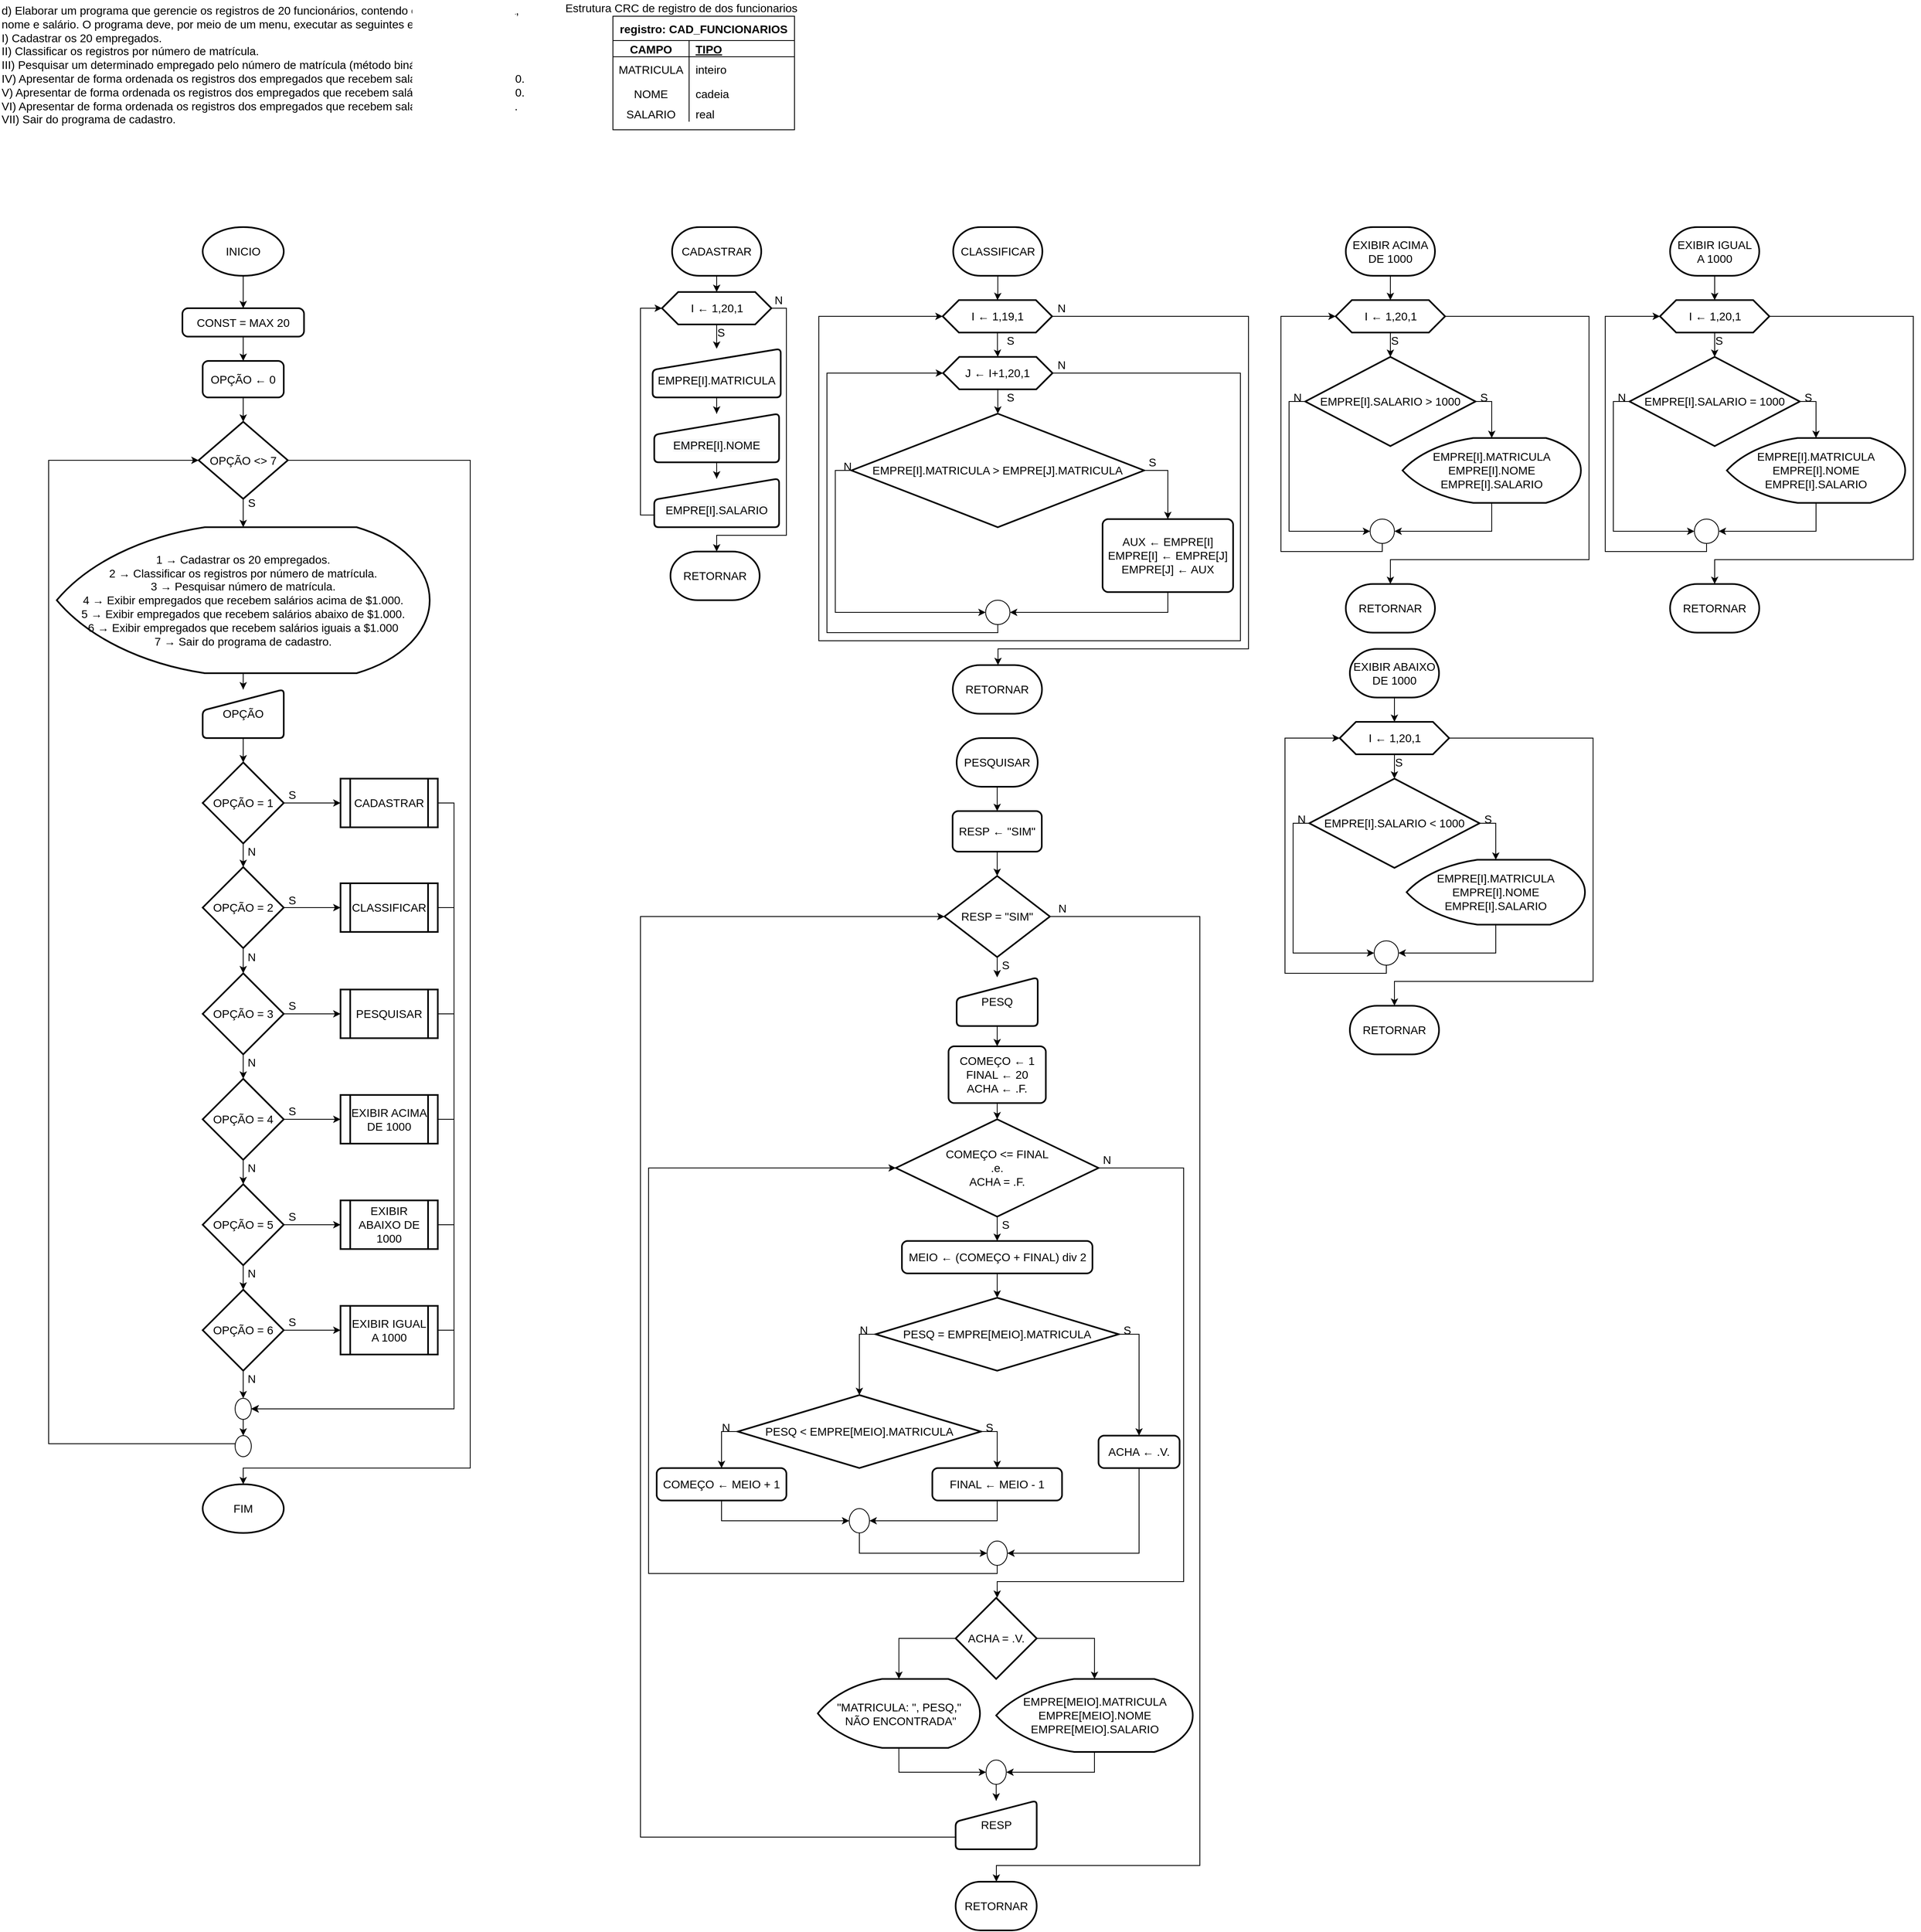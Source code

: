 <mxfile version="19.0.3" type="device"><diagram id="tbEUCHKkduujzjg78OdP" name="Página-1"><mxGraphModel dx="1422" dy="865" grid="1" gridSize="10" guides="1" tooltips="1" connect="1" arrows="1" fold="1" page="1" pageScale="1" pageWidth="827" pageHeight="1169" math="0" shadow="0"><root><mxCell id="0"/><mxCell id="1" parent="0"/><mxCell id="9jPnQFta4T8lj1lPEktP-3" value="&lt;div style=&quot;font-size: 14px;&quot;&gt;d) Elaborar um programa que gerencie os registros de 20 funcionários, contendo os campos matrícula,&lt;/div&gt;&lt;div style=&quot;font-size: 14px;&quot;&gt;nome e salário. O programa deve, por meio de um menu, executar as seguintes etapas:&lt;/div&gt;&lt;div style=&quot;font-size: 14px;&quot;&gt;I) Cadastrar os 20 empregados.&lt;/div&gt;&lt;div style=&quot;font-size: 14px;&quot;&gt;II) Classificar os registros por número de matrícula.&lt;/div&gt;&lt;div style=&quot;font-size: 14px;&quot;&gt;III) Pesquisar um determinado empregado pelo número de matrícula (método binário).&lt;/div&gt;&lt;div style=&quot;font-size: 14px;&quot;&gt;IV) Apresentar de forma ordenada os registros dos empregados que recebem salários acima de $1.000.&lt;/div&gt;&lt;div style=&quot;font-size: 14px;&quot;&gt;V) Apresentar de forma ordenada os registros dos empregados que recebem salários abaixo de $1.000.&lt;/div&gt;&lt;div style=&quot;font-size: 14px;&quot;&gt;VI) Apresentar de forma ordenada os registros dos empregados que recebem salários iguais a $1.000.&lt;/div&gt;&lt;div style=&quot;font-size: 14px;&quot;&gt;VII) Sair do programa de cadastro.&lt;/div&gt;" style="text;html=1;align=left;verticalAlign=middle;resizable=0;points=[];autosize=1;strokeColor=none;fillColor=none;fontSize=14;" parent="1" vertex="1"><mxGeometry width="660" height="160" as="geometry"/></mxCell><mxCell id="9jPnQFta4T8lj1lPEktP-4" value="registro: CAD_FUNCIONARIOS" style="shape=table;startSize=30;container=1;collapsible=1;childLayout=tableLayout;fixedRows=1;rowLines=0;fontStyle=1;align=center;resizeLast=1;fontSize=14;" parent="1" vertex="1"><mxGeometry x="756" y="20" width="224" height="140" as="geometry"/></mxCell><mxCell id="9jPnQFta4T8lj1lPEktP-5" value="" style="shape=tableRow;horizontal=0;startSize=0;swimlaneHead=0;swimlaneBody=0;fillColor=none;collapsible=0;dropTarget=0;points=[[0,0.5],[1,0.5]];portConstraint=eastwest;top=0;left=0;right=0;bottom=1;fontSize=14;" parent="9jPnQFta4T8lj1lPEktP-4" vertex="1"><mxGeometry y="30" width="224" height="20" as="geometry"/></mxCell><mxCell id="9jPnQFta4T8lj1lPEktP-6" value="CAMPO" style="shape=partialRectangle;connectable=0;fillColor=none;top=0;left=0;bottom=0;right=0;fontStyle=1;overflow=hidden;fontSize=14;" parent="9jPnQFta4T8lj1lPEktP-5" vertex="1"><mxGeometry width="94" height="20" as="geometry"><mxRectangle width="94" height="20" as="alternateBounds"/></mxGeometry></mxCell><mxCell id="9jPnQFta4T8lj1lPEktP-7" value="TIPO" style="shape=partialRectangle;connectable=0;fillColor=none;top=0;left=0;bottom=0;right=0;align=left;spacingLeft=6;fontStyle=5;overflow=hidden;fontSize=14;" parent="9jPnQFta4T8lj1lPEktP-5" vertex="1"><mxGeometry x="94" width="130" height="20" as="geometry"><mxRectangle width="130" height="20" as="alternateBounds"/></mxGeometry></mxCell><mxCell id="9jPnQFta4T8lj1lPEktP-8" value="" style="shape=tableRow;horizontal=0;startSize=0;swimlaneHead=0;swimlaneBody=0;fillColor=none;collapsible=0;dropTarget=0;points=[[0,0.5],[1,0.5]];portConstraint=eastwest;top=0;left=0;right=0;bottom=0;fontSize=14;" parent="9jPnQFta4T8lj1lPEktP-4" vertex="1"><mxGeometry y="50" width="224" height="30" as="geometry"/></mxCell><mxCell id="9jPnQFta4T8lj1lPEktP-9" value="MATRICULA" style="shape=partialRectangle;connectable=0;fillColor=none;top=0;left=0;bottom=0;right=0;editable=1;overflow=hidden;fontSize=14;" parent="9jPnQFta4T8lj1lPEktP-8" vertex="1"><mxGeometry width="94" height="30" as="geometry"><mxRectangle width="94" height="30" as="alternateBounds"/></mxGeometry></mxCell><mxCell id="9jPnQFta4T8lj1lPEktP-10" value="inteiro" style="shape=partialRectangle;connectable=0;fillColor=none;top=0;left=0;bottom=0;right=0;align=left;spacingLeft=6;overflow=hidden;fontSize=14;" parent="9jPnQFta4T8lj1lPEktP-8" vertex="1"><mxGeometry x="94" width="130" height="30" as="geometry"><mxRectangle width="130" height="30" as="alternateBounds"/></mxGeometry></mxCell><mxCell id="9jPnQFta4T8lj1lPEktP-11" value="" style="shape=tableRow;horizontal=0;startSize=0;swimlaneHead=0;swimlaneBody=0;fillColor=none;collapsible=0;dropTarget=0;points=[[0,0.5],[1,0.5]];portConstraint=eastwest;top=0;left=0;right=0;bottom=0;fontSize=14;" parent="9jPnQFta4T8lj1lPEktP-4" vertex="1"><mxGeometry y="80" width="224" height="30" as="geometry"/></mxCell><mxCell id="9jPnQFta4T8lj1lPEktP-12" value="NOME" style="shape=partialRectangle;connectable=0;fillColor=none;top=0;left=0;bottom=0;right=0;editable=1;overflow=hidden;fontSize=14;" parent="9jPnQFta4T8lj1lPEktP-11" vertex="1"><mxGeometry width="94" height="30" as="geometry"><mxRectangle width="94" height="30" as="alternateBounds"/></mxGeometry></mxCell><mxCell id="9jPnQFta4T8lj1lPEktP-13" value="cadeia" style="shape=partialRectangle;connectable=0;fillColor=none;top=0;left=0;bottom=0;right=0;align=left;spacingLeft=6;overflow=hidden;fontSize=14;" parent="9jPnQFta4T8lj1lPEktP-11" vertex="1"><mxGeometry x="94" width="130" height="30" as="geometry"><mxRectangle width="130" height="30" as="alternateBounds"/></mxGeometry></mxCell><mxCell id="9jPnQFta4T8lj1lPEktP-24" style="shape=tableRow;horizontal=0;startSize=0;swimlaneHead=0;swimlaneBody=0;fillColor=none;collapsible=0;dropTarget=0;points=[[0,0.5],[1,0.5]];portConstraint=eastwest;top=0;left=0;right=0;bottom=0;fontSize=14;" parent="9jPnQFta4T8lj1lPEktP-4" vertex="1"><mxGeometry y="110" width="224" height="20" as="geometry"/></mxCell><mxCell id="9jPnQFta4T8lj1lPEktP-25" value="SALARIO" style="shape=partialRectangle;connectable=0;fillColor=none;top=0;left=0;bottom=0;right=0;editable=1;overflow=hidden;fontSize=14;" parent="9jPnQFta4T8lj1lPEktP-24" vertex="1"><mxGeometry width="94" height="20" as="geometry"><mxRectangle width="94" height="20" as="alternateBounds"/></mxGeometry></mxCell><mxCell id="9jPnQFta4T8lj1lPEktP-26" value="real" style="shape=partialRectangle;connectable=0;fillColor=none;top=0;left=0;bottom=0;right=0;align=left;spacingLeft=6;overflow=hidden;fontSize=14;" parent="9jPnQFta4T8lj1lPEktP-24" vertex="1"><mxGeometry x="94" width="130" height="20" as="geometry"><mxRectangle width="130" height="20" as="alternateBounds"/></mxGeometry></mxCell><mxCell id="9jPnQFta4T8lj1lPEktP-17" value="Estrutura CRC de registro de dos funcionarios" style="text;html=1;align=center;verticalAlign=middle;resizable=0;points=[];autosize=1;strokeColor=none;fillColor=none;fontSize=14;" parent="1" vertex="1"><mxGeometry x="690" width="300" height="20" as="geometry"/></mxCell><mxCell id="9jPnQFta4T8lj1lPEktP-21" value="" style="edgeStyle=orthogonalEdgeStyle;rounded=0;orthogonalLoop=1;jettySize=auto;html=1;fontSize=14;" parent="1" source="9jPnQFta4T8lj1lPEktP-18" target="9jPnQFta4T8lj1lPEktP-20" edge="1"><mxGeometry relative="1" as="geometry"/></mxCell><mxCell id="9jPnQFta4T8lj1lPEktP-18" value="CADASTRAR" style="strokeWidth=2;html=1;shape=mxgraph.flowchart.terminator;whiteSpace=wrap;fontSize=14;" parent="1" vertex="1"><mxGeometry x="829" y="280" width="110" height="60" as="geometry"/></mxCell><mxCell id="9jPnQFta4T8lj1lPEktP-19" value="RETORNAR" style="strokeWidth=2;html=1;shape=mxgraph.flowchart.terminator;whiteSpace=wrap;fontSize=14;" parent="1" vertex="1"><mxGeometry x="827" y="680" width="110" height="60" as="geometry"/></mxCell><mxCell id="9jPnQFta4T8lj1lPEktP-28" value="" style="edgeStyle=orthogonalEdgeStyle;rounded=0;orthogonalLoop=1;jettySize=auto;html=1;fontSize=14;" parent="1" source="9jPnQFta4T8lj1lPEktP-20" target="9jPnQFta4T8lj1lPEktP-22" edge="1"><mxGeometry relative="1" as="geometry"/></mxCell><mxCell id="9jPnQFta4T8lj1lPEktP-33" style="edgeStyle=orthogonalEdgeStyle;rounded=0;orthogonalLoop=1;jettySize=auto;html=1;exitX=1;exitY=0.5;exitDx=0;exitDy=0;fontSize=14;" parent="1" source="9jPnQFta4T8lj1lPEktP-20" target="9jPnQFta4T8lj1lPEktP-19" edge="1"><mxGeometry relative="1" as="geometry"><Array as="points"><mxPoint x="970" y="380"/><mxPoint x="970" y="660"/><mxPoint x="884" y="660"/></Array></mxGeometry></mxCell><mxCell id="9jPnQFta4T8lj1lPEktP-20" value="I ← 1,20,1" style="shape=hexagon;perimeter=hexagonPerimeter2;whiteSpace=wrap;html=1;fixedSize=1;fontSize=14;strokeWidth=2;" parent="1" vertex="1"><mxGeometry x="816.5" y="360" width="135" height="40" as="geometry"/></mxCell><mxCell id="9jPnQFta4T8lj1lPEktP-29" value="" style="edgeStyle=orthogonalEdgeStyle;rounded=0;orthogonalLoop=1;jettySize=auto;html=1;fontSize=14;" parent="1" source="9jPnQFta4T8lj1lPEktP-22" target="9jPnQFta4T8lj1lPEktP-23" edge="1"><mxGeometry relative="1" as="geometry"/></mxCell><mxCell id="9jPnQFta4T8lj1lPEktP-22" value="&lt;br&gt;EMPRE[I].MATRICULA" style="html=1;strokeWidth=2;shape=manualInput;whiteSpace=wrap;rounded=1;size=26;arcSize=11;fontSize=14;" parent="1" vertex="1"><mxGeometry x="805" y="430" width="158" height="60" as="geometry"/></mxCell><mxCell id="9jPnQFta4T8lj1lPEktP-31" value="" style="edgeStyle=orthogonalEdgeStyle;rounded=0;orthogonalLoop=1;jettySize=auto;html=1;fontSize=14;" parent="1" source="9jPnQFta4T8lj1lPEktP-23" target="9jPnQFta4T8lj1lPEktP-27" edge="1"><mxGeometry relative="1" as="geometry"/></mxCell><mxCell id="9jPnQFta4T8lj1lPEktP-23" value="&lt;span style=&quot;color: rgb(0, 0, 0); font-family: Helvetica; font-size: 14px; font-style: normal; font-variant-ligatures: normal; font-variant-caps: normal; font-weight: 400; letter-spacing: normal; orphans: 2; text-align: center; text-indent: 0px; text-transform: none; widows: 2; word-spacing: 0px; -webkit-text-stroke-width: 0px; background-color: rgb(248, 249, 250); text-decoration-thickness: initial; text-decoration-style: initial; text-decoration-color: initial; float: none; display: inline !important;&quot;&gt;&lt;br&gt;EMPRE[I].NOME&lt;/span&gt;" style="html=1;strokeWidth=2;shape=manualInput;whiteSpace=wrap;rounded=1;size=26;arcSize=11;fontSize=14;" parent="1" vertex="1"><mxGeometry x="807" y="510" width="154" height="60" as="geometry"/></mxCell><mxCell id="9jPnQFta4T8lj1lPEktP-32" style="edgeStyle=orthogonalEdgeStyle;rounded=0;orthogonalLoop=1;jettySize=auto;html=1;exitX=0;exitY=0.75;exitDx=0;exitDy=0;entryX=0;entryY=0.5;entryDx=0;entryDy=0;fontSize=14;" parent="1" source="9jPnQFta4T8lj1lPEktP-27" target="9jPnQFta4T8lj1lPEktP-20" edge="1"><mxGeometry relative="1" as="geometry"><Array as="points"><mxPoint x="790" y="635"/><mxPoint x="790" y="380"/></Array></mxGeometry></mxCell><mxCell id="9jPnQFta4T8lj1lPEktP-27" value="&lt;br&gt;&lt;span style=&quot;color: rgb(0, 0, 0); font-family: Helvetica; font-size: 14px; font-style: normal; font-variant-ligatures: normal; font-variant-caps: normal; font-weight: 400; letter-spacing: normal; orphans: 2; text-align: center; text-indent: 0px; text-transform: none; widows: 2; word-spacing: 0px; -webkit-text-stroke-width: 0px; background-color: rgb(248, 249, 250); text-decoration-thickness: initial; text-decoration-style: initial; text-decoration-color: initial; float: none; display: inline !important;&quot;&gt;EMPRE[I].SALARIO&lt;/span&gt;" style="html=1;strokeWidth=2;shape=manualInput;whiteSpace=wrap;rounded=1;size=26;arcSize=11;fontSize=14;" parent="1" vertex="1"><mxGeometry x="807" y="590" width="154" height="60" as="geometry"/></mxCell><mxCell id="9jPnQFta4T8lj1lPEktP-30" value="S" style="text;html=1;align=center;verticalAlign=middle;resizable=0;points=[];autosize=1;strokeColor=none;fillColor=none;fontSize=14;" parent="1" vertex="1"><mxGeometry x="879" y="400" width="20" height="20" as="geometry"/></mxCell><mxCell id="9jPnQFta4T8lj1lPEktP-37" value="" style="edgeStyle=orthogonalEdgeStyle;rounded=0;orthogonalLoop=1;jettySize=auto;html=1;fontSize=14;" parent="1" source="9jPnQFta4T8lj1lPEktP-34" target="9jPnQFta4T8lj1lPEktP-36" edge="1"><mxGeometry relative="1" as="geometry"/></mxCell><mxCell id="9jPnQFta4T8lj1lPEktP-34" value="CLASSIFICAR&lt;span style=&quot;color: rgba(0, 0, 0, 0); font-family: monospace; font-size: 0px; text-align: start;&quot;&gt;%3CmxGraphModel%3E%3Croot%3E%3CmxCell%20id%3D%220%22%2F%3E%3CmxCell%20id%3D%221%22%20parent%3D%220%22%2F%3E%3CmxCell%20id%3D%222%22%20value%3D%22CADASTRAR%22%20style%3D%22strokeWidth%3D2%3Bhtml%3D1%3Bshape%3Dmxgraph.flowchart.terminator%3BwhiteSpace%3Dwrap%3BfontSize%3D14%3B%22%20vertex%3D%221%22%20parent%3D%221%22%3E%3CmxGeometry%20x%3D%22400%22%20y%3D%22300%22%20width%3D%22110%22%20height%3D%2260%22%20as%3D%22geometry%22%2F%3E%3C%2FmxCell%3E%3C%2Froot%3E%3C%2FmxGraphModel%3E&lt;/span&gt;" style="strokeWidth=2;html=1;shape=mxgraph.flowchart.terminator;whiteSpace=wrap;fontSize=14;" parent="1" vertex="1"><mxGeometry x="1175.75" y="280" width="110" height="60" as="geometry"/></mxCell><mxCell id="9jPnQFta4T8lj1lPEktP-35" value="RETORNAR" style="strokeWidth=2;html=1;shape=mxgraph.flowchart.terminator;whiteSpace=wrap;fontSize=14;" parent="1" vertex="1"><mxGeometry x="1175.25" y="820" width="110" height="60" as="geometry"/></mxCell><mxCell id="9jPnQFta4T8lj1lPEktP-39" value="" style="edgeStyle=orthogonalEdgeStyle;rounded=0;orthogonalLoop=1;jettySize=auto;html=1;fontSize=14;" parent="1" source="9jPnQFta4T8lj1lPEktP-36" target="9jPnQFta4T8lj1lPEktP-38" edge="1"><mxGeometry relative="1" as="geometry"/></mxCell><mxCell id="9jPnQFta4T8lj1lPEktP-54" style="edgeStyle=orthogonalEdgeStyle;rounded=0;orthogonalLoop=1;jettySize=auto;html=1;exitX=1;exitY=0.5;exitDx=0;exitDy=0;fontSize=14;" parent="1" source="9jPnQFta4T8lj1lPEktP-36" target="9jPnQFta4T8lj1lPEktP-35" edge="1"><mxGeometry relative="1" as="geometry"><Array as="points"><mxPoint x="1540" y="390"/><mxPoint x="1540" y="800"/><mxPoint x="1231" y="800"/></Array></mxGeometry></mxCell><mxCell id="9jPnQFta4T8lj1lPEktP-36" value="I ← 1,19,1" style="shape=hexagon;perimeter=hexagonPerimeter2;whiteSpace=wrap;html=1;fixedSize=1;fontSize=14;strokeWidth=2;" parent="1" vertex="1"><mxGeometry x="1162.75" y="370" width="135" height="40" as="geometry"/></mxCell><mxCell id="9jPnQFta4T8lj1lPEktP-42" value="" style="edgeStyle=orthogonalEdgeStyle;rounded=0;orthogonalLoop=1;jettySize=auto;html=1;fontSize=14;" parent="1" source="9jPnQFta4T8lj1lPEktP-38" target="9jPnQFta4T8lj1lPEktP-41" edge="1"><mxGeometry relative="1" as="geometry"/></mxCell><mxCell id="9jPnQFta4T8lj1lPEktP-53" style="edgeStyle=orthogonalEdgeStyle;rounded=0;orthogonalLoop=1;jettySize=auto;html=1;exitX=1;exitY=0.5;exitDx=0;exitDy=0;entryX=0;entryY=0.5;entryDx=0;entryDy=0;fontSize=14;" parent="1" source="9jPnQFta4T8lj1lPEktP-38" target="9jPnQFta4T8lj1lPEktP-36" edge="1"><mxGeometry relative="1" as="geometry"><Array as="points"><mxPoint x="1530" y="460"/><mxPoint x="1530" y="790"/><mxPoint x="1010" y="790"/><mxPoint x="1010" y="390"/></Array></mxGeometry></mxCell><mxCell id="9jPnQFta4T8lj1lPEktP-38" value="J ← I+1,20,1" style="shape=hexagon;perimeter=hexagonPerimeter2;whiteSpace=wrap;html=1;fixedSize=1;fontSize=14;strokeWidth=2;" parent="1" vertex="1"><mxGeometry x="1163.25" y="440" width="135" height="40" as="geometry"/></mxCell><mxCell id="9jPnQFta4T8lj1lPEktP-40" value="S" style="text;html=1;align=center;verticalAlign=middle;resizable=0;points=[];autosize=1;strokeColor=none;fillColor=none;fontSize=14;" parent="1" vertex="1"><mxGeometry x="1235.75" y="410" width="20" height="20" as="geometry"/></mxCell><mxCell id="9jPnQFta4T8lj1lPEktP-45" style="edgeStyle=orthogonalEdgeStyle;rounded=0;orthogonalLoop=1;jettySize=auto;html=1;exitX=1;exitY=0.5;exitDx=0;exitDy=0;fontSize=14;" parent="1" source="9jPnQFta4T8lj1lPEktP-41" target="9jPnQFta4T8lj1lPEktP-44" edge="1"><mxGeometry relative="1" as="geometry"/></mxCell><mxCell id="9jPnQFta4T8lj1lPEktP-48" style="edgeStyle=orthogonalEdgeStyle;rounded=0;orthogonalLoop=1;jettySize=auto;html=1;exitX=0;exitY=0.5;exitDx=0;exitDy=0;entryX=0;entryY=0.5;entryDx=0;entryDy=0;entryPerimeter=0;fontSize=14;" parent="1" source="9jPnQFta4T8lj1lPEktP-41" target="9jPnQFta4T8lj1lPEktP-46" edge="1"><mxGeometry relative="1" as="geometry"/></mxCell><mxCell id="9jPnQFta4T8lj1lPEktP-41" value="&lt;span style=&quot;&quot;&gt;EMPRE[I].MATRICULA &amp;gt;&amp;nbsp;&lt;/span&gt;EMPRE[J].MATRICULA" style="rhombus;whiteSpace=wrap;html=1;fontSize=14;strokeWidth=2;" parent="1" vertex="1"><mxGeometry x="1050.25" y="510" width="361" height="140" as="geometry"/></mxCell><mxCell id="9jPnQFta4T8lj1lPEktP-43" value="S" style="text;html=1;align=center;verticalAlign=middle;resizable=0;points=[];autosize=1;strokeColor=none;fillColor=none;fontSize=14;" parent="1" vertex="1"><mxGeometry x="1235.75" y="480" width="20" height="20" as="geometry"/></mxCell><mxCell id="9jPnQFta4T8lj1lPEktP-47" style="edgeStyle=orthogonalEdgeStyle;rounded=0;orthogonalLoop=1;jettySize=auto;html=1;exitX=0.5;exitY=1;exitDx=0;exitDy=0;entryX=1;entryY=0.5;entryDx=0;entryDy=0;entryPerimeter=0;fontSize=14;" parent="1" source="9jPnQFta4T8lj1lPEktP-44" target="9jPnQFta4T8lj1lPEktP-46" edge="1"><mxGeometry relative="1" as="geometry"/></mxCell><mxCell id="9jPnQFta4T8lj1lPEktP-44" value="AUX ← EMPRE[I]&lt;br&gt;EMPRE[I] ← EMPRE[J]&lt;br&gt;EMPRE[J] ← AUX" style="rounded=1;whiteSpace=wrap;html=1;absoluteArcSize=1;arcSize=14;strokeWidth=2;fontSize=14;" parent="1" vertex="1"><mxGeometry x="1360" y="640" width="161" height="90" as="geometry"/></mxCell><mxCell id="9jPnQFta4T8lj1lPEktP-51" style="edgeStyle=orthogonalEdgeStyle;rounded=0;orthogonalLoop=1;jettySize=auto;html=1;exitX=0.5;exitY=1;exitDx=0;exitDy=0;exitPerimeter=0;entryX=0;entryY=0.5;entryDx=0;entryDy=0;fontSize=14;" parent="1" source="9jPnQFta4T8lj1lPEktP-46" target="9jPnQFta4T8lj1lPEktP-38" edge="1"><mxGeometry relative="1" as="geometry"><Array as="points"><mxPoint x="1231" y="780"/><mxPoint x="1020" y="780"/><mxPoint x="1020" y="460"/></Array></mxGeometry></mxCell><mxCell id="9jPnQFta4T8lj1lPEktP-46" value="" style="verticalLabelPosition=bottom;verticalAlign=top;html=1;shape=mxgraph.flowchart.on-page_reference;fontSize=14;" parent="1" vertex="1"><mxGeometry x="1215.75" y="740" width="30" height="30" as="geometry"/></mxCell><mxCell id="9jPnQFta4T8lj1lPEktP-49" value="N" style="text;html=1;align=center;verticalAlign=middle;resizable=0;points=[];autosize=1;strokeColor=none;fillColor=none;fontSize=14;" parent="1" vertex="1"><mxGeometry x="1030" y="565" width="30" height="20" as="geometry"/></mxCell><mxCell id="9jPnQFta4T8lj1lPEktP-50" value="S" style="text;html=1;align=center;verticalAlign=middle;resizable=0;points=[];autosize=1;strokeColor=none;fillColor=none;fontSize=14;" parent="1" vertex="1"><mxGeometry x="1411.25" y="560" width="20" height="20" as="geometry"/></mxCell><mxCell id="9jPnQFta4T8lj1lPEktP-55" value="N" style="text;html=1;align=center;verticalAlign=middle;resizable=0;points=[];autosize=1;strokeColor=none;fillColor=none;fontSize=14;" parent="1" vertex="1"><mxGeometry x="1294" y="370" width="30" height="20" as="geometry"/></mxCell><mxCell id="9jPnQFta4T8lj1lPEktP-56" value="N" style="text;html=1;align=center;verticalAlign=middle;resizable=0;points=[];autosize=1;strokeColor=none;fillColor=none;fontSize=14;" parent="1" vertex="1"><mxGeometry x="1294" y="440" width="30" height="20" as="geometry"/></mxCell><mxCell id="9jPnQFta4T8lj1lPEktP-60" value="" style="edgeStyle=orthogonalEdgeStyle;rounded=0;orthogonalLoop=1;jettySize=auto;html=1;fontSize=14;" parent="1" source="9jPnQFta4T8lj1lPEktP-57" target="9jPnQFta4T8lj1lPEktP-59" edge="1"><mxGeometry relative="1" as="geometry"/></mxCell><mxCell id="9jPnQFta4T8lj1lPEktP-57" value="PESQUISAR" style="strokeWidth=2;html=1;shape=mxgraph.flowchart.terminator;whiteSpace=wrap;fontSize=14;" parent="1" vertex="1"><mxGeometry x="1180" y="910" width="100" height="60" as="geometry"/></mxCell><mxCell id="9jPnQFta4T8lj1lPEktP-58" value="RETORNAR" style="strokeWidth=2;html=1;shape=mxgraph.flowchart.terminator;whiteSpace=wrap;fontSize=14;" parent="1" vertex="1"><mxGeometry x="1178.75" y="2320" width="100" height="60" as="geometry"/></mxCell><mxCell id="9jPnQFta4T8lj1lPEktP-62" value="" style="edgeStyle=orthogonalEdgeStyle;rounded=0;orthogonalLoop=1;jettySize=auto;html=1;fontSize=14;" parent="1" source="9jPnQFta4T8lj1lPEktP-59" target="9jPnQFta4T8lj1lPEktP-61" edge="1"><mxGeometry relative="1" as="geometry"/></mxCell><mxCell id="9jPnQFta4T8lj1lPEktP-59" value="RESP ← &quot;SIM&quot;" style="rounded=1;whiteSpace=wrap;html=1;absoluteArcSize=1;arcSize=14;strokeWidth=2;fontSize=14;" parent="1" vertex="1"><mxGeometry x="1175" y="1000" width="110" height="50" as="geometry"/></mxCell><mxCell id="9jPnQFta4T8lj1lPEktP-64" value="" style="edgeStyle=orthogonalEdgeStyle;rounded=0;orthogonalLoop=1;jettySize=auto;html=1;fontSize=14;" parent="1" source="9jPnQFta4T8lj1lPEktP-61" target="9jPnQFta4T8lj1lPEktP-63" edge="1"><mxGeometry relative="1" as="geometry"/></mxCell><mxCell id="9jPnQFta4T8lj1lPEktP-109" style="edgeStyle=orthogonalEdgeStyle;rounded=0;orthogonalLoop=1;jettySize=auto;html=1;exitX=1;exitY=0.5;exitDx=0;exitDy=0;exitPerimeter=0;fontSize=14;" parent="1" source="9jPnQFta4T8lj1lPEktP-61" target="9jPnQFta4T8lj1lPEktP-58" edge="1"><mxGeometry relative="1" as="geometry"><Array as="points"><mxPoint x="1480" y="1130"/><mxPoint x="1480" y="2300"/><mxPoint x="1229" y="2300"/></Array></mxGeometry></mxCell><mxCell id="9jPnQFta4T8lj1lPEktP-61" value="RESP = &quot;SIM&quot;" style="strokeWidth=2;html=1;shape=mxgraph.flowchart.decision;whiteSpace=wrap;fontSize=14;" parent="1" vertex="1"><mxGeometry x="1165" y="1080" width="130" height="100" as="geometry"/></mxCell><mxCell id="9jPnQFta4T8lj1lPEktP-67" value="" style="edgeStyle=orthogonalEdgeStyle;rounded=0;orthogonalLoop=1;jettySize=auto;html=1;fontSize=14;" parent="1" source="9jPnQFta4T8lj1lPEktP-63" target="9jPnQFta4T8lj1lPEktP-66" edge="1"><mxGeometry relative="1" as="geometry"/></mxCell><mxCell id="9jPnQFta4T8lj1lPEktP-63" value="PESQ" style="html=1;strokeWidth=2;shape=manualInput;whiteSpace=wrap;rounded=1;size=26;arcSize=11;fontSize=14;" parent="1" vertex="1"><mxGeometry x="1180" y="1205" width="100" height="60" as="geometry"/></mxCell><mxCell id="9jPnQFta4T8lj1lPEktP-65" value="S" style="text;html=1;align=center;verticalAlign=middle;resizable=0;points=[];autosize=1;strokeColor=none;fillColor=none;fontSize=14;" parent="1" vertex="1"><mxGeometry x="1230" y="1180" width="20" height="20" as="geometry"/></mxCell><mxCell id="9jPnQFta4T8lj1lPEktP-69" value="" style="edgeStyle=orthogonalEdgeStyle;rounded=0;orthogonalLoop=1;jettySize=auto;html=1;fontSize=14;" parent="1" source="9jPnQFta4T8lj1lPEktP-66" target="9jPnQFta4T8lj1lPEktP-68" edge="1"><mxGeometry relative="1" as="geometry"/></mxCell><mxCell id="9jPnQFta4T8lj1lPEktP-66" value="COMEÇO ← 1&lt;br&gt;FINAL ← 20&lt;br&gt;ACHA ← .F." style="rounded=1;whiteSpace=wrap;html=1;absoluteArcSize=1;arcSize=14;strokeWidth=2;fontSize=14;" parent="1" vertex="1"><mxGeometry x="1170" y="1290" width="120" height="70" as="geometry"/></mxCell><mxCell id="9jPnQFta4T8lj1lPEktP-71" value="" style="edgeStyle=orthogonalEdgeStyle;rounded=0;orthogonalLoop=1;jettySize=auto;html=1;fontSize=14;" parent="1" source="9jPnQFta4T8lj1lPEktP-68" target="9jPnQFta4T8lj1lPEktP-70" edge="1"><mxGeometry relative="1" as="geometry"/></mxCell><mxCell id="9jPnQFta4T8lj1lPEktP-104" style="edgeStyle=orthogonalEdgeStyle;rounded=0;orthogonalLoop=1;jettySize=auto;html=1;exitX=1;exitY=0.5;exitDx=0;exitDy=0;exitPerimeter=0;fontSize=14;" parent="1" source="9jPnQFta4T8lj1lPEktP-68" target="9jPnQFta4T8lj1lPEktP-96" edge="1"><mxGeometry relative="1" as="geometry"><Array as="points"><mxPoint x="1460" y="1440"/><mxPoint x="1460" y="1950"/><mxPoint x="1230" y="1950"/></Array></mxGeometry></mxCell><mxCell id="9jPnQFta4T8lj1lPEktP-68" value="COMEÇO &amp;lt;= FINAL&lt;br&gt;.e.&lt;br&gt;ACHA = .F." style="strokeWidth=2;html=1;shape=mxgraph.flowchart.decision;whiteSpace=wrap;fontSize=14;" parent="1" vertex="1"><mxGeometry x="1105" y="1380" width="250" height="120" as="geometry"/></mxCell><mxCell id="9jPnQFta4T8lj1lPEktP-75" value="" style="edgeStyle=orthogonalEdgeStyle;rounded=0;orthogonalLoop=1;jettySize=auto;html=1;fontSize=14;" parent="1" source="9jPnQFta4T8lj1lPEktP-70" target="9jPnQFta4T8lj1lPEktP-73" edge="1"><mxGeometry relative="1" as="geometry"/></mxCell><mxCell id="9jPnQFta4T8lj1lPEktP-70" value="MEIO ← (COMEÇO + FINAL) div 2" style="rounded=1;whiteSpace=wrap;html=1;absoluteArcSize=1;arcSize=14;strokeWidth=2;fontSize=14;" parent="1" vertex="1"><mxGeometry x="1112.5" y="1530" width="235" height="40" as="geometry"/></mxCell><mxCell id="9jPnQFta4T8lj1lPEktP-72" value="S" style="text;html=1;align=center;verticalAlign=middle;resizable=0;points=[];autosize=1;strokeColor=none;fillColor=none;fontSize=14;" parent="1" vertex="1"><mxGeometry x="1230" y="1500" width="20" height="20" as="geometry"/></mxCell><mxCell id="9jPnQFta4T8lj1lPEktP-77" style="edgeStyle=orthogonalEdgeStyle;rounded=0;orthogonalLoop=1;jettySize=auto;html=1;exitX=1;exitY=0.5;exitDx=0;exitDy=0;exitPerimeter=0;fontSize=14;" parent="1" source="9jPnQFta4T8lj1lPEktP-73" target="9jPnQFta4T8lj1lPEktP-76" edge="1"><mxGeometry relative="1" as="geometry"/></mxCell><mxCell id="9jPnQFta4T8lj1lPEktP-80" style="edgeStyle=orthogonalEdgeStyle;rounded=0;orthogonalLoop=1;jettySize=auto;html=1;exitX=0;exitY=0.5;exitDx=0;exitDy=0;exitPerimeter=0;fontSize=14;" parent="1" source="9jPnQFta4T8lj1lPEktP-73" target="9jPnQFta4T8lj1lPEktP-79" edge="1"><mxGeometry relative="1" as="geometry"/></mxCell><mxCell id="9jPnQFta4T8lj1lPEktP-73" value="PESQ = EMPRE[MEIO].MATRICULA" style="strokeWidth=2;html=1;shape=mxgraph.flowchart.decision;whiteSpace=wrap;fontSize=14;" parent="1" vertex="1"><mxGeometry x="1080" y="1600" width="300" height="90" as="geometry"/></mxCell><mxCell id="9jPnQFta4T8lj1lPEktP-74" value="N" style="text;html=1;align=center;verticalAlign=middle;resizable=0;points=[];autosize=1;strokeColor=none;fillColor=none;fontSize=14;" parent="1" vertex="1"><mxGeometry x="945" y="360" width="30" height="20" as="geometry"/></mxCell><mxCell id="9jPnQFta4T8lj1lPEktP-93" style="edgeStyle=orthogonalEdgeStyle;rounded=0;orthogonalLoop=1;jettySize=auto;html=1;exitX=0.5;exitY=1;exitDx=0;exitDy=0;entryX=1;entryY=0.5;entryDx=0;entryDy=0;entryPerimeter=0;fontSize=14;" parent="1" source="9jPnQFta4T8lj1lPEktP-76" target="9jPnQFta4T8lj1lPEktP-92" edge="1"><mxGeometry relative="1" as="geometry"/></mxCell><mxCell id="9jPnQFta4T8lj1lPEktP-76" value="ACHA ← .V." style="rounded=1;whiteSpace=wrap;html=1;absoluteArcSize=1;arcSize=14;strokeWidth=2;fontSize=14;" parent="1" vertex="1"><mxGeometry x="1355" y="1770" width="100" height="40" as="geometry"/></mxCell><mxCell id="9jPnQFta4T8lj1lPEktP-78" value="S" style="text;html=1;align=center;verticalAlign=middle;resizable=0;points=[];autosize=1;strokeColor=none;fillColor=none;fontSize=14;" parent="1" vertex="1"><mxGeometry x="1380" y="1630" width="20" height="20" as="geometry"/></mxCell><mxCell id="9jPnQFta4T8lj1lPEktP-84" style="edgeStyle=orthogonalEdgeStyle;rounded=0;orthogonalLoop=1;jettySize=auto;html=1;exitX=0;exitY=0.5;exitDx=0;exitDy=0;exitPerimeter=0;fontSize=14;" parent="1" source="9jPnQFta4T8lj1lPEktP-79" target="9jPnQFta4T8lj1lPEktP-83" edge="1"><mxGeometry relative="1" as="geometry"/></mxCell><mxCell id="9jPnQFta4T8lj1lPEktP-85" style="edgeStyle=orthogonalEdgeStyle;rounded=0;orthogonalLoop=1;jettySize=auto;html=1;exitX=1;exitY=0.5;exitDx=0;exitDy=0;exitPerimeter=0;entryX=0.5;entryY=0;entryDx=0;entryDy=0;fontSize=14;" parent="1" source="9jPnQFta4T8lj1lPEktP-79" target="9jPnQFta4T8lj1lPEktP-82" edge="1"><mxGeometry relative="1" as="geometry"/></mxCell><mxCell id="9jPnQFta4T8lj1lPEktP-79" value="PESQ &amp;lt; EMPRE[MEIO].MATRICULA" style="strokeWidth=2;html=1;shape=mxgraph.flowchart.decision;whiteSpace=wrap;fontSize=14;" parent="1" vertex="1"><mxGeometry x="910" y="1720" width="300" height="90" as="geometry"/></mxCell><mxCell id="9jPnQFta4T8lj1lPEktP-81" value="N" style="text;html=1;align=center;verticalAlign=middle;resizable=0;points=[];autosize=1;strokeColor=none;fillColor=none;fontSize=14;" parent="1" vertex="1"><mxGeometry x="1050" y="1630" width="30" height="20" as="geometry"/></mxCell><mxCell id="9jPnQFta4T8lj1lPEktP-89" style="edgeStyle=orthogonalEdgeStyle;rounded=0;orthogonalLoop=1;jettySize=auto;html=1;exitX=0.5;exitY=1;exitDx=0;exitDy=0;entryX=1;entryY=0.5;entryDx=0;entryDy=0;entryPerimeter=0;fontSize=14;" parent="1" source="9jPnQFta4T8lj1lPEktP-82" target="9jPnQFta4T8lj1lPEktP-88" edge="1"><mxGeometry relative="1" as="geometry"/></mxCell><mxCell id="9jPnQFta4T8lj1lPEktP-82" value="FINAL ← MEIO - 1" style="rounded=1;whiteSpace=wrap;html=1;absoluteArcSize=1;arcSize=14;strokeWidth=2;fontSize=14;" parent="1" vertex="1"><mxGeometry x="1150" y="1810" width="160" height="40" as="geometry"/></mxCell><mxCell id="9jPnQFta4T8lj1lPEktP-90" style="edgeStyle=orthogonalEdgeStyle;rounded=0;orthogonalLoop=1;jettySize=auto;html=1;exitX=0.5;exitY=1;exitDx=0;exitDy=0;entryX=0;entryY=0.5;entryDx=0;entryDy=0;entryPerimeter=0;fontSize=14;" parent="1" source="9jPnQFta4T8lj1lPEktP-83" target="9jPnQFta4T8lj1lPEktP-88" edge="1"><mxGeometry relative="1" as="geometry"/></mxCell><mxCell id="9jPnQFta4T8lj1lPEktP-83" value="COMEÇO ← MEIO + 1" style="rounded=1;whiteSpace=wrap;html=1;absoluteArcSize=1;arcSize=14;strokeWidth=2;fontSize=14;" parent="1" vertex="1"><mxGeometry x="810" y="1810" width="160" height="40" as="geometry"/></mxCell><mxCell id="9jPnQFta4T8lj1lPEktP-86" value="S" style="text;html=1;align=center;verticalAlign=middle;resizable=0;points=[];autosize=1;strokeColor=none;fillColor=none;fontSize=14;" parent="1" vertex="1"><mxGeometry x="1210" y="1750" width="20" height="20" as="geometry"/></mxCell><mxCell id="9jPnQFta4T8lj1lPEktP-87" value="N" style="text;html=1;align=center;verticalAlign=middle;resizable=0;points=[];autosize=1;strokeColor=none;fillColor=none;fontSize=14;" parent="1" vertex="1"><mxGeometry x="880" y="1750" width="30" height="20" as="geometry"/></mxCell><mxCell id="9jPnQFta4T8lj1lPEktP-94" style="edgeStyle=orthogonalEdgeStyle;rounded=0;orthogonalLoop=1;jettySize=auto;html=1;exitX=0.5;exitY=1;exitDx=0;exitDy=0;exitPerimeter=0;entryX=0;entryY=0.5;entryDx=0;entryDy=0;entryPerimeter=0;fontSize=14;" parent="1" source="9jPnQFta4T8lj1lPEktP-88" target="9jPnQFta4T8lj1lPEktP-92" edge="1"><mxGeometry relative="1" as="geometry"/></mxCell><mxCell id="9jPnQFta4T8lj1lPEktP-88" value="" style="verticalLabelPosition=bottom;verticalAlign=top;html=1;shape=mxgraph.flowchart.on-page_reference;fontSize=14;" parent="1" vertex="1"><mxGeometry x="1047.5" y="1860" width="25" height="30" as="geometry"/></mxCell><mxCell id="9jPnQFta4T8lj1lPEktP-95" style="edgeStyle=orthogonalEdgeStyle;rounded=0;orthogonalLoop=1;jettySize=auto;html=1;exitX=0.5;exitY=1;exitDx=0;exitDy=0;exitPerimeter=0;entryX=0;entryY=0.5;entryDx=0;entryDy=0;entryPerimeter=0;fontSize=14;" parent="1" source="9jPnQFta4T8lj1lPEktP-92" target="9jPnQFta4T8lj1lPEktP-68" edge="1"><mxGeometry relative="1" as="geometry"><Array as="points"><mxPoint x="1230" y="1940"/><mxPoint x="800" y="1940"/><mxPoint x="800" y="1440"/></Array></mxGeometry></mxCell><mxCell id="9jPnQFta4T8lj1lPEktP-92" value="" style="verticalLabelPosition=bottom;verticalAlign=top;html=1;shape=mxgraph.flowchart.on-page_reference;fontSize=14;" parent="1" vertex="1"><mxGeometry x="1217.5" y="1900" width="25" height="30" as="geometry"/></mxCell><mxCell id="9jPnQFta4T8lj1lPEktP-98" style="edgeStyle=orthogonalEdgeStyle;rounded=0;orthogonalLoop=1;jettySize=auto;html=1;exitX=1;exitY=0.5;exitDx=0;exitDy=0;exitPerimeter=0;fontSize=14;" parent="1" source="9jPnQFta4T8lj1lPEktP-96" target="9jPnQFta4T8lj1lPEktP-97" edge="1"><mxGeometry relative="1" as="geometry"/></mxCell><mxCell id="9jPnQFta4T8lj1lPEktP-100" style="edgeStyle=orthogonalEdgeStyle;rounded=0;orthogonalLoop=1;jettySize=auto;html=1;exitX=0;exitY=0.5;exitDx=0;exitDy=0;exitPerimeter=0;fontSize=14;" parent="1" source="9jPnQFta4T8lj1lPEktP-96" target="9jPnQFta4T8lj1lPEktP-99" edge="1"><mxGeometry relative="1" as="geometry"/></mxCell><mxCell id="9jPnQFta4T8lj1lPEktP-96" value="ACHA = .V." style="strokeWidth=2;html=1;shape=mxgraph.flowchart.decision;whiteSpace=wrap;fontSize=14;" parent="1" vertex="1"><mxGeometry x="1178.75" y="1970" width="100" height="100" as="geometry"/></mxCell><mxCell id="9jPnQFta4T8lj1lPEktP-102" style="edgeStyle=orthogonalEdgeStyle;rounded=0;orthogonalLoop=1;jettySize=auto;html=1;exitX=0.5;exitY=1;exitDx=0;exitDy=0;exitPerimeter=0;entryX=1;entryY=0.5;entryDx=0;entryDy=0;entryPerimeter=0;fontSize=14;" parent="1" source="9jPnQFta4T8lj1lPEktP-97" target="9jPnQFta4T8lj1lPEktP-101" edge="1"><mxGeometry relative="1" as="geometry"/></mxCell><mxCell id="9jPnQFta4T8lj1lPEktP-97" value="&lt;span style=&quot;&quot;&gt;EMPRE[MEIO].MATRICULA&lt;br&gt;&lt;/span&gt;EMPRE[MEIO].NOME&lt;br&gt;EMPRE[MEIO].SALARIO&lt;span style=&quot;&quot;&gt;&lt;br&gt;&lt;/span&gt;" style="strokeWidth=2;html=1;shape=mxgraph.flowchart.display;whiteSpace=wrap;fontSize=14;" parent="1" vertex="1"><mxGeometry x="1228.75" y="2070" width="242.5" height="90" as="geometry"/></mxCell><mxCell id="9jPnQFta4T8lj1lPEktP-103" style="edgeStyle=orthogonalEdgeStyle;rounded=0;orthogonalLoop=1;jettySize=auto;html=1;exitX=0.5;exitY=1;exitDx=0;exitDy=0;exitPerimeter=0;entryX=0;entryY=0.5;entryDx=0;entryDy=0;entryPerimeter=0;fontSize=14;" parent="1" source="9jPnQFta4T8lj1lPEktP-99" target="9jPnQFta4T8lj1lPEktP-101" edge="1"><mxGeometry relative="1" as="geometry"/></mxCell><mxCell id="9jPnQFta4T8lj1lPEktP-99" value="&quot;MATRICULA: &quot;, PESQ,&quot;&lt;br&gt;&amp;nbsp;NÃO ENCONTRADA&quot;" style="strokeWidth=2;html=1;shape=mxgraph.flowchart.display;whiteSpace=wrap;fontSize=14;" parent="1" vertex="1"><mxGeometry x="1008.75" y="2070" width="200" height="85" as="geometry"/></mxCell><mxCell id="9jPnQFta4T8lj1lPEktP-107" value="" style="edgeStyle=orthogonalEdgeStyle;rounded=0;orthogonalLoop=1;jettySize=auto;html=1;fontSize=14;" parent="1" source="9jPnQFta4T8lj1lPEktP-101" target="9jPnQFta4T8lj1lPEktP-106" edge="1"><mxGeometry relative="1" as="geometry"/></mxCell><mxCell id="9jPnQFta4T8lj1lPEktP-101" value="" style="verticalLabelPosition=bottom;verticalAlign=top;html=1;shape=mxgraph.flowchart.on-page_reference;fontSize=14;" parent="1" vertex="1"><mxGeometry x="1216.25" y="2170" width="25" height="30" as="geometry"/></mxCell><mxCell id="9jPnQFta4T8lj1lPEktP-105" value="N" style="text;html=1;align=center;verticalAlign=middle;resizable=0;points=[];autosize=1;strokeColor=none;fillColor=none;fontSize=14;" parent="1" vertex="1"><mxGeometry x="1350" y="1420" width="30" height="20" as="geometry"/></mxCell><mxCell id="9jPnQFta4T8lj1lPEktP-108" style="edgeStyle=orthogonalEdgeStyle;rounded=0;orthogonalLoop=1;jettySize=auto;html=1;exitX=0;exitY=0.75;exitDx=0;exitDy=0;entryX=0;entryY=0.5;entryDx=0;entryDy=0;entryPerimeter=0;fontSize=14;" parent="1" source="9jPnQFta4T8lj1lPEktP-106" target="9jPnQFta4T8lj1lPEktP-61" edge="1"><mxGeometry relative="1" as="geometry"><Array as="points"><mxPoint x="790" y="2265"/><mxPoint x="790" y="1130"/></Array></mxGeometry></mxCell><mxCell id="9jPnQFta4T8lj1lPEktP-106" value="RESP" style="html=1;strokeWidth=2;shape=manualInput;whiteSpace=wrap;rounded=1;size=26;arcSize=11;fontSize=14;" parent="1" vertex="1"><mxGeometry x="1178.75" y="2220" width="100" height="60" as="geometry"/></mxCell><mxCell id="9jPnQFta4T8lj1lPEktP-110" value="N" style="text;html=1;align=center;verticalAlign=middle;resizable=0;points=[];autosize=1;strokeColor=none;fillColor=none;fontSize=14;" parent="1" vertex="1"><mxGeometry x="1295" y="1110" width="30" height="20" as="geometry"/></mxCell><mxCell id="9jPnQFta4T8lj1lPEktP-114" value="" style="edgeStyle=orthogonalEdgeStyle;rounded=0;orthogonalLoop=1;jettySize=auto;html=1;fontSize=14;" parent="1" source="9jPnQFta4T8lj1lPEktP-111" target="9jPnQFta4T8lj1lPEktP-113" edge="1"><mxGeometry relative="1" as="geometry"/></mxCell><mxCell id="9jPnQFta4T8lj1lPEktP-111" value="EXIBIR ACIMA DE 1000" style="strokeWidth=2;html=1;shape=mxgraph.flowchart.terminator;whiteSpace=wrap;fontSize=14;" parent="1" vertex="1"><mxGeometry x="1660" y="280" width="110" height="60" as="geometry"/></mxCell><mxCell id="9jPnQFta4T8lj1lPEktP-118" style="edgeStyle=orthogonalEdgeStyle;rounded=0;orthogonalLoop=1;jettySize=auto;html=1;exitX=1;exitY=0.5;exitDx=0;exitDy=0;exitPerimeter=0;fontSize=14;" parent="1" source="9jPnQFta4T8lj1lPEktP-112" target="9jPnQFta4T8lj1lPEktP-117" edge="1"><mxGeometry relative="1" as="geometry"/></mxCell><mxCell id="9jPnQFta4T8lj1lPEktP-121" style="edgeStyle=orthogonalEdgeStyle;rounded=0;orthogonalLoop=1;jettySize=auto;html=1;exitX=0;exitY=0.5;exitDx=0;exitDy=0;exitPerimeter=0;entryX=0;entryY=0.5;entryDx=0;entryDy=0;entryPerimeter=0;fontSize=14;" parent="1" source="9jPnQFta4T8lj1lPEktP-112" target="9jPnQFta4T8lj1lPEktP-119" edge="1"><mxGeometry relative="1" as="geometry"><Array as="points"><mxPoint x="1590" y="495"/><mxPoint x="1590" y="655"/></Array></mxGeometry></mxCell><mxCell id="9jPnQFta4T8lj1lPEktP-112" value="&lt;span style=&quot;&quot;&gt;EMPRE[I].SALARIO &amp;gt; 1000&lt;/span&gt;" style="strokeWidth=2;html=1;shape=mxgraph.flowchart.decision;whiteSpace=wrap;fontSize=14;" parent="1" vertex="1"><mxGeometry x="1610" y="440" width="210" height="110" as="geometry"/></mxCell><mxCell id="9jPnQFta4T8lj1lPEktP-115" value="" style="edgeStyle=orthogonalEdgeStyle;rounded=0;orthogonalLoop=1;jettySize=auto;html=1;fontSize=14;" parent="1" source="9jPnQFta4T8lj1lPEktP-113" target="9jPnQFta4T8lj1lPEktP-112" edge="1"><mxGeometry relative="1" as="geometry"/></mxCell><mxCell id="9jPnQFta4T8lj1lPEktP-126" style="edgeStyle=orthogonalEdgeStyle;rounded=0;orthogonalLoop=1;jettySize=auto;html=1;exitX=1;exitY=0.5;exitDx=0;exitDy=0;fontSize=14;" parent="1" source="9jPnQFta4T8lj1lPEktP-113" target="9jPnQFta4T8lj1lPEktP-125" edge="1"><mxGeometry relative="1" as="geometry"><Array as="points"><mxPoint x="1960" y="390"/><mxPoint x="1960" y="690"/><mxPoint x="1715" y="690"/></Array></mxGeometry></mxCell><mxCell id="9jPnQFta4T8lj1lPEktP-113" value="I ← 1,20,1" style="shape=hexagon;perimeter=hexagonPerimeter2;whiteSpace=wrap;html=1;fixedSize=1;fontSize=14;strokeWidth=2;" parent="1" vertex="1"><mxGeometry x="1647.5" y="370" width="135" height="40" as="geometry"/></mxCell><mxCell id="9jPnQFta4T8lj1lPEktP-116" value="S" style="text;html=1;align=center;verticalAlign=middle;resizable=0;points=[];autosize=1;strokeColor=none;fillColor=none;fontSize=14;" parent="1" vertex="1"><mxGeometry x="1710" y="410" width="20" height="20" as="geometry"/></mxCell><mxCell id="9jPnQFta4T8lj1lPEktP-120" style="edgeStyle=orthogonalEdgeStyle;rounded=0;orthogonalLoop=1;jettySize=auto;html=1;exitX=0.5;exitY=1;exitDx=0;exitDy=0;exitPerimeter=0;entryX=1;entryY=0.5;entryDx=0;entryDy=0;entryPerimeter=0;fontSize=14;" parent="1" source="9jPnQFta4T8lj1lPEktP-117" target="9jPnQFta4T8lj1lPEktP-119" edge="1"><mxGeometry relative="1" as="geometry"/></mxCell><mxCell id="9jPnQFta4T8lj1lPEktP-117" value="&lt;span style=&quot;&quot;&gt;EMPRE[I].MATRICULA&lt;/span&gt;&lt;br&gt;EMPRE[I].NOME&lt;br&gt;EMPRE[I].SALARIO&lt;span style=&quot;&quot;&gt;&lt;br&gt;&lt;/span&gt;" style="strokeWidth=2;html=1;shape=mxgraph.flowchart.display;whiteSpace=wrap;fontSize=14;" parent="1" vertex="1"><mxGeometry x="1730" y="540" width="220" height="80" as="geometry"/></mxCell><mxCell id="9jPnQFta4T8lj1lPEktP-124" style="edgeStyle=orthogonalEdgeStyle;rounded=0;orthogonalLoop=1;jettySize=auto;html=1;exitX=0.5;exitY=1;exitDx=0;exitDy=0;exitPerimeter=0;entryX=0;entryY=0.5;entryDx=0;entryDy=0;fontSize=14;" parent="1" source="9jPnQFta4T8lj1lPEktP-119" target="9jPnQFta4T8lj1lPEktP-113" edge="1"><mxGeometry relative="1" as="geometry"><Array as="points"><mxPoint x="1705" y="680"/><mxPoint x="1580" y="680"/><mxPoint x="1580" y="390"/></Array></mxGeometry></mxCell><mxCell id="9jPnQFta4T8lj1lPEktP-119" value="" style="verticalLabelPosition=bottom;verticalAlign=top;html=1;shape=mxgraph.flowchart.on-page_reference;fontSize=14;" parent="1" vertex="1"><mxGeometry x="1690" y="640" width="30" height="30" as="geometry"/></mxCell><mxCell id="9jPnQFta4T8lj1lPEktP-122" value="S" style="text;html=1;align=center;verticalAlign=middle;resizable=0;points=[];autosize=1;strokeColor=none;fillColor=none;fontSize=14;" parent="1" vertex="1"><mxGeometry x="1820" y="480" width="20" height="20" as="geometry"/></mxCell><mxCell id="9jPnQFta4T8lj1lPEktP-123" value="N" style="text;html=1;align=center;verticalAlign=middle;resizable=0;points=[];autosize=1;strokeColor=none;fillColor=none;fontSize=14;" parent="1" vertex="1"><mxGeometry x="1585" y="480" width="30" height="20" as="geometry"/></mxCell><mxCell id="9jPnQFta4T8lj1lPEktP-125" value="RETORNAR" style="strokeWidth=2;html=1;shape=mxgraph.flowchart.terminator;whiteSpace=wrap;fontSize=14;" parent="1" vertex="1"><mxGeometry x="1660" y="720" width="110" height="60" as="geometry"/></mxCell><mxCell id="9jPnQFta4T8lj1lPEktP-128" value="" style="edgeStyle=orthogonalEdgeStyle;rounded=0;orthogonalLoop=1;jettySize=auto;html=1;fontSize=14;" parent="1" source="9jPnQFta4T8lj1lPEktP-129" target="9jPnQFta4T8lj1lPEktP-135" edge="1"><mxGeometry relative="1" as="geometry"/></mxCell><mxCell id="9jPnQFta4T8lj1lPEktP-129" value="EXIBIR ABAIXO DE 1000" style="strokeWidth=2;html=1;shape=mxgraph.flowchart.terminator;whiteSpace=wrap;fontSize=14;" parent="1" vertex="1"><mxGeometry x="1665" y="800" width="110" height="60" as="geometry"/></mxCell><mxCell id="9jPnQFta4T8lj1lPEktP-130" style="edgeStyle=orthogonalEdgeStyle;rounded=0;orthogonalLoop=1;jettySize=auto;html=1;exitX=1;exitY=0.5;exitDx=0;exitDy=0;exitPerimeter=0;fontSize=14;" parent="1" source="9jPnQFta4T8lj1lPEktP-132" target="9jPnQFta4T8lj1lPEktP-138" edge="1"><mxGeometry relative="1" as="geometry"/></mxCell><mxCell id="9jPnQFta4T8lj1lPEktP-131" style="edgeStyle=orthogonalEdgeStyle;rounded=0;orthogonalLoop=1;jettySize=auto;html=1;exitX=0;exitY=0.5;exitDx=0;exitDy=0;exitPerimeter=0;entryX=0;entryY=0.5;entryDx=0;entryDy=0;entryPerimeter=0;fontSize=14;" parent="1" source="9jPnQFta4T8lj1lPEktP-132" target="9jPnQFta4T8lj1lPEktP-140" edge="1"><mxGeometry relative="1" as="geometry"><Array as="points"><mxPoint x="1595" y="1015"/><mxPoint x="1595" y="1175"/></Array></mxGeometry></mxCell><mxCell id="9jPnQFta4T8lj1lPEktP-132" value="&lt;span style=&quot;&quot;&gt;EMPRE[I].SALARIO &amp;lt; 1000&lt;/span&gt;" style="strokeWidth=2;html=1;shape=mxgraph.flowchart.decision;whiteSpace=wrap;fontSize=14;" parent="1" vertex="1"><mxGeometry x="1615" y="960" width="210" height="110" as="geometry"/></mxCell><mxCell id="9jPnQFta4T8lj1lPEktP-133" value="" style="edgeStyle=orthogonalEdgeStyle;rounded=0;orthogonalLoop=1;jettySize=auto;html=1;fontSize=14;" parent="1" source="9jPnQFta4T8lj1lPEktP-135" target="9jPnQFta4T8lj1lPEktP-132" edge="1"><mxGeometry relative="1" as="geometry"/></mxCell><mxCell id="9jPnQFta4T8lj1lPEktP-134" style="edgeStyle=orthogonalEdgeStyle;rounded=0;orthogonalLoop=1;jettySize=auto;html=1;exitX=1;exitY=0.5;exitDx=0;exitDy=0;fontSize=14;" parent="1" source="9jPnQFta4T8lj1lPEktP-135" target="9jPnQFta4T8lj1lPEktP-143" edge="1"><mxGeometry relative="1" as="geometry"><Array as="points"><mxPoint x="1965" y="910"/><mxPoint x="1965" y="1210"/><mxPoint x="1720" y="1210"/></Array></mxGeometry></mxCell><mxCell id="9jPnQFta4T8lj1lPEktP-135" value="I ← 1,20,1" style="shape=hexagon;perimeter=hexagonPerimeter2;whiteSpace=wrap;html=1;fixedSize=1;fontSize=14;strokeWidth=2;" parent="1" vertex="1"><mxGeometry x="1652.5" y="890" width="135" height="40" as="geometry"/></mxCell><mxCell id="9jPnQFta4T8lj1lPEktP-136" value="S" style="text;html=1;align=center;verticalAlign=middle;resizable=0;points=[];autosize=1;strokeColor=none;fillColor=none;fontSize=14;" parent="1" vertex="1"><mxGeometry x="1715" y="930" width="20" height="20" as="geometry"/></mxCell><mxCell id="9jPnQFta4T8lj1lPEktP-137" style="edgeStyle=orthogonalEdgeStyle;rounded=0;orthogonalLoop=1;jettySize=auto;html=1;exitX=0.5;exitY=1;exitDx=0;exitDy=0;exitPerimeter=0;entryX=1;entryY=0.5;entryDx=0;entryDy=0;entryPerimeter=0;fontSize=14;" parent="1" source="9jPnQFta4T8lj1lPEktP-138" target="9jPnQFta4T8lj1lPEktP-140" edge="1"><mxGeometry relative="1" as="geometry"/></mxCell><mxCell id="9jPnQFta4T8lj1lPEktP-138" value="&lt;span style=&quot;&quot;&gt;EMPRE[I].MATRICULA&lt;/span&gt;&lt;br&gt;EMPRE[I].NOME&lt;br&gt;EMPRE[I].SALARIO&lt;span style=&quot;&quot;&gt;&lt;br&gt;&lt;/span&gt;" style="strokeWidth=2;html=1;shape=mxgraph.flowchart.display;whiteSpace=wrap;fontSize=14;" parent="1" vertex="1"><mxGeometry x="1735" y="1060" width="220" height="80" as="geometry"/></mxCell><mxCell id="9jPnQFta4T8lj1lPEktP-139" style="edgeStyle=orthogonalEdgeStyle;rounded=0;orthogonalLoop=1;jettySize=auto;html=1;exitX=0.5;exitY=1;exitDx=0;exitDy=0;exitPerimeter=0;entryX=0;entryY=0.5;entryDx=0;entryDy=0;fontSize=14;" parent="1" source="9jPnQFta4T8lj1lPEktP-140" target="9jPnQFta4T8lj1lPEktP-135" edge="1"><mxGeometry relative="1" as="geometry"><Array as="points"><mxPoint x="1710" y="1200"/><mxPoint x="1585" y="1200"/><mxPoint x="1585" y="910"/></Array></mxGeometry></mxCell><mxCell id="9jPnQFta4T8lj1lPEktP-140" value="" style="verticalLabelPosition=bottom;verticalAlign=top;html=1;shape=mxgraph.flowchart.on-page_reference;fontSize=14;" parent="1" vertex="1"><mxGeometry x="1695" y="1160" width="30" height="30" as="geometry"/></mxCell><mxCell id="9jPnQFta4T8lj1lPEktP-141" value="S" style="text;html=1;align=center;verticalAlign=middle;resizable=0;points=[];autosize=1;strokeColor=none;fillColor=none;fontSize=14;" parent="1" vertex="1"><mxGeometry x="1825" y="1000" width="20" height="20" as="geometry"/></mxCell><mxCell id="9jPnQFta4T8lj1lPEktP-142" value="N" style="text;html=1;align=center;verticalAlign=middle;resizable=0;points=[];autosize=1;strokeColor=none;fillColor=none;fontSize=14;" parent="1" vertex="1"><mxGeometry x="1590" y="1000" width="30" height="20" as="geometry"/></mxCell><mxCell id="9jPnQFta4T8lj1lPEktP-143" value="RETORNAR" style="strokeWidth=2;html=1;shape=mxgraph.flowchart.terminator;whiteSpace=wrap;fontSize=14;" parent="1" vertex="1"><mxGeometry x="1665" y="1240" width="110" height="60" as="geometry"/></mxCell><mxCell id="9jPnQFta4T8lj1lPEktP-144" value="" style="edgeStyle=orthogonalEdgeStyle;rounded=0;orthogonalLoop=1;jettySize=auto;html=1;fontSize=14;" parent="1" source="9jPnQFta4T8lj1lPEktP-145" target="9jPnQFta4T8lj1lPEktP-151" edge="1"><mxGeometry relative="1" as="geometry"/></mxCell><mxCell id="9jPnQFta4T8lj1lPEktP-145" value="EXIBIR IGUAL&lt;br&gt;A 1000" style="strokeWidth=2;html=1;shape=mxgraph.flowchart.terminator;whiteSpace=wrap;fontSize=14;" parent="1" vertex="1"><mxGeometry x="2060" y="280" width="110" height="60" as="geometry"/></mxCell><mxCell id="9jPnQFta4T8lj1lPEktP-146" style="edgeStyle=orthogonalEdgeStyle;rounded=0;orthogonalLoop=1;jettySize=auto;html=1;exitX=1;exitY=0.5;exitDx=0;exitDy=0;exitPerimeter=0;fontSize=14;" parent="1" source="9jPnQFta4T8lj1lPEktP-148" target="9jPnQFta4T8lj1lPEktP-154" edge="1"><mxGeometry relative="1" as="geometry"/></mxCell><mxCell id="9jPnQFta4T8lj1lPEktP-147" style="edgeStyle=orthogonalEdgeStyle;rounded=0;orthogonalLoop=1;jettySize=auto;html=1;exitX=0;exitY=0.5;exitDx=0;exitDy=0;exitPerimeter=0;entryX=0;entryY=0.5;entryDx=0;entryDy=0;entryPerimeter=0;fontSize=14;" parent="1" source="9jPnQFta4T8lj1lPEktP-148" target="9jPnQFta4T8lj1lPEktP-156" edge="1"><mxGeometry relative="1" as="geometry"><Array as="points"><mxPoint x="1990" y="495"/><mxPoint x="1990" y="655"/></Array></mxGeometry></mxCell><mxCell id="9jPnQFta4T8lj1lPEktP-148" value="&lt;span style=&quot;&quot;&gt;EMPRE[I].SALARIO = 1000&lt;/span&gt;" style="strokeWidth=2;html=1;shape=mxgraph.flowchart.decision;whiteSpace=wrap;fontSize=14;" parent="1" vertex="1"><mxGeometry x="2010" y="440" width="210" height="110" as="geometry"/></mxCell><mxCell id="9jPnQFta4T8lj1lPEktP-149" value="" style="edgeStyle=orthogonalEdgeStyle;rounded=0;orthogonalLoop=1;jettySize=auto;html=1;fontSize=14;" parent="1" source="9jPnQFta4T8lj1lPEktP-151" target="9jPnQFta4T8lj1lPEktP-148" edge="1"><mxGeometry relative="1" as="geometry"/></mxCell><mxCell id="9jPnQFta4T8lj1lPEktP-150" style="edgeStyle=orthogonalEdgeStyle;rounded=0;orthogonalLoop=1;jettySize=auto;html=1;exitX=1;exitY=0.5;exitDx=0;exitDy=0;fontSize=14;" parent="1" source="9jPnQFta4T8lj1lPEktP-151" target="9jPnQFta4T8lj1lPEktP-159" edge="1"><mxGeometry relative="1" as="geometry"><Array as="points"><mxPoint x="2360" y="390"/><mxPoint x="2360" y="690"/><mxPoint x="2115" y="690"/></Array></mxGeometry></mxCell><mxCell id="9jPnQFta4T8lj1lPEktP-151" value="I ← 1,20,1" style="shape=hexagon;perimeter=hexagonPerimeter2;whiteSpace=wrap;html=1;fixedSize=1;fontSize=14;strokeWidth=2;" parent="1" vertex="1"><mxGeometry x="2047.5" y="370" width="135" height="40" as="geometry"/></mxCell><mxCell id="9jPnQFta4T8lj1lPEktP-152" value="S" style="text;html=1;align=center;verticalAlign=middle;resizable=0;points=[];autosize=1;strokeColor=none;fillColor=none;fontSize=14;" parent="1" vertex="1"><mxGeometry x="2110" y="410" width="20" height="20" as="geometry"/></mxCell><mxCell id="9jPnQFta4T8lj1lPEktP-153" style="edgeStyle=orthogonalEdgeStyle;rounded=0;orthogonalLoop=1;jettySize=auto;html=1;exitX=0.5;exitY=1;exitDx=0;exitDy=0;exitPerimeter=0;entryX=1;entryY=0.5;entryDx=0;entryDy=0;entryPerimeter=0;fontSize=14;" parent="1" source="9jPnQFta4T8lj1lPEktP-154" target="9jPnQFta4T8lj1lPEktP-156" edge="1"><mxGeometry relative="1" as="geometry"/></mxCell><mxCell id="9jPnQFta4T8lj1lPEktP-154" value="&lt;span style=&quot;&quot;&gt;EMPRE[I].MATRICULA&lt;/span&gt;&lt;br&gt;EMPRE[I].NOME&lt;br&gt;EMPRE[I].SALARIO&lt;span style=&quot;&quot;&gt;&lt;br&gt;&lt;/span&gt;" style="strokeWidth=2;html=1;shape=mxgraph.flowchart.display;whiteSpace=wrap;fontSize=14;" parent="1" vertex="1"><mxGeometry x="2130" y="540" width="220" height="80" as="geometry"/></mxCell><mxCell id="9jPnQFta4T8lj1lPEktP-155" style="edgeStyle=orthogonalEdgeStyle;rounded=0;orthogonalLoop=1;jettySize=auto;html=1;exitX=0.5;exitY=1;exitDx=0;exitDy=0;exitPerimeter=0;entryX=0;entryY=0.5;entryDx=0;entryDy=0;fontSize=14;" parent="1" source="9jPnQFta4T8lj1lPEktP-156" target="9jPnQFta4T8lj1lPEktP-151" edge="1"><mxGeometry relative="1" as="geometry"><Array as="points"><mxPoint x="2105" y="680"/><mxPoint x="1980" y="680"/><mxPoint x="1980" y="390"/></Array></mxGeometry></mxCell><mxCell id="9jPnQFta4T8lj1lPEktP-156" value="" style="verticalLabelPosition=bottom;verticalAlign=top;html=1;shape=mxgraph.flowchart.on-page_reference;fontSize=14;" parent="1" vertex="1"><mxGeometry x="2090" y="640" width="30" height="30" as="geometry"/></mxCell><mxCell id="9jPnQFta4T8lj1lPEktP-157" value="S" style="text;html=1;align=center;verticalAlign=middle;resizable=0;points=[];autosize=1;strokeColor=none;fillColor=none;fontSize=14;" parent="1" vertex="1"><mxGeometry x="2220" y="480" width="20" height="20" as="geometry"/></mxCell><mxCell id="9jPnQFta4T8lj1lPEktP-158" value="N" style="text;html=1;align=center;verticalAlign=middle;resizable=0;points=[];autosize=1;strokeColor=none;fillColor=none;fontSize=14;" parent="1" vertex="1"><mxGeometry x="1985" y="480" width="30" height="20" as="geometry"/></mxCell><mxCell id="9jPnQFta4T8lj1lPEktP-159" value="RETORNAR" style="strokeWidth=2;html=1;shape=mxgraph.flowchart.terminator;whiteSpace=wrap;fontSize=14;" parent="1" vertex="1"><mxGeometry x="2060" y="720" width="110" height="60" as="geometry"/></mxCell><mxCell id="iENwq8xqn8_vJ9mvwt4j-4" value="" style="edgeStyle=orthogonalEdgeStyle;rounded=0;orthogonalLoop=1;jettySize=auto;html=1;" edge="1" parent="1" source="9jPnQFta4T8lj1lPEktP-160" target="iENwq8xqn8_vJ9mvwt4j-1"><mxGeometry relative="1" as="geometry"/></mxCell><mxCell id="9jPnQFta4T8lj1lPEktP-160" value="INICIO" style="strokeWidth=2;html=1;shape=mxgraph.flowchart.start_1;whiteSpace=wrap;fontSize=14;" parent="1" vertex="1"><mxGeometry x="250" y="280" width="100" height="60" as="geometry"/></mxCell><mxCell id="9jPnQFta4T8lj1lPEktP-161" value="FIM" style="strokeWidth=2;html=1;shape=mxgraph.flowchart.start_1;whiteSpace=wrap;fontSize=14;" parent="1" vertex="1"><mxGeometry x="250" y="1830" width="100" height="60" as="geometry"/></mxCell><mxCell id="9jPnQFta4T8lj1lPEktP-164" value="" style="edgeStyle=orthogonalEdgeStyle;rounded=0;orthogonalLoop=1;jettySize=auto;html=1;fontSize=14;" parent="1" source="9jPnQFta4T8lj1lPEktP-162" target="9jPnQFta4T8lj1lPEktP-163" edge="1"><mxGeometry relative="1" as="geometry"/></mxCell><mxCell id="9jPnQFta4T8lj1lPEktP-162" value="OPÇÃO ← 0" style="rounded=1;whiteSpace=wrap;html=1;absoluteArcSize=1;arcSize=14;strokeWidth=2;fontSize=14;" parent="1" vertex="1"><mxGeometry x="250" y="445" width="100" height="45" as="geometry"/></mxCell><mxCell id="9jPnQFta4T8lj1lPEktP-168" value="" style="edgeStyle=orthogonalEdgeStyle;rounded=0;orthogonalLoop=1;jettySize=auto;html=1;fontSize=14;" parent="1" source="9jPnQFta4T8lj1lPEktP-163" target="9jPnQFta4T8lj1lPEktP-167" edge="1"><mxGeometry relative="1" as="geometry"/></mxCell><mxCell id="9jPnQFta4T8lj1lPEktP-224" style="edgeStyle=orthogonalEdgeStyle;rounded=0;orthogonalLoop=1;jettySize=auto;html=1;exitX=1;exitY=0.5;exitDx=0;exitDy=0;exitPerimeter=0;fontSize=14;" parent="1" source="9jPnQFta4T8lj1lPEktP-163" target="9jPnQFta4T8lj1lPEktP-161" edge="1"><mxGeometry relative="1" as="geometry"><Array as="points"><mxPoint x="580" y="568"/><mxPoint x="580" y="1810"/><mxPoint x="300" y="1810"/></Array></mxGeometry></mxCell><mxCell id="9jPnQFta4T8lj1lPEktP-163" value="OPÇÃO &amp;lt;&amp;gt; 7" style="strokeWidth=2;html=1;shape=mxgraph.flowchart.decision;whiteSpace=wrap;fontSize=14;" parent="1" vertex="1"><mxGeometry x="245" y="520" width="110" height="95" as="geometry"/></mxCell><mxCell id="9jPnQFta4T8lj1lPEktP-171" value="" style="edgeStyle=orthogonalEdgeStyle;rounded=0;orthogonalLoop=1;jettySize=auto;html=1;fontSize=14;" parent="1" source="9jPnQFta4T8lj1lPEktP-167" target="9jPnQFta4T8lj1lPEktP-170" edge="1"><mxGeometry relative="1" as="geometry"/></mxCell><mxCell id="9jPnQFta4T8lj1lPEktP-167" value="&lt;div&gt;1 → Cadastrar os 20 empregados.&lt;/div&gt;&lt;div&gt;&lt;span style=&quot;background-color: initial;&quot;&gt;2 → Classificar os registros por número de matrícula.&lt;/span&gt;&lt;/div&gt;&lt;div&gt;&lt;span style=&quot;background-color: initial;&quot;&gt;3 → Pesquisar número de matrícula.&lt;/span&gt;&lt;/div&gt;&lt;div&gt;&lt;span style=&quot;background-color: initial;&quot;&gt;4 → Exibir empregados que recebem salários acima de $1.000.&lt;/span&gt;&lt;/div&gt;&lt;div&gt;&lt;span style=&quot;background-color: initial;&quot;&gt;5 → Exibir empregados que recebem salários abaixo de $1.000.&lt;/span&gt;&lt;/div&gt;&lt;div&gt;&lt;span style=&quot;background-color: initial;&quot;&gt;6 → Exibir empregados que recebem salários iguais a $1.000&lt;/span&gt;&lt;/div&gt;&lt;div&gt;&lt;span style=&quot;background-color: initial;&quot;&gt;7 → Sair do programa de cadastro.&lt;/span&gt;&lt;/div&gt;" style="strokeWidth=2;html=1;shape=mxgraph.flowchart.display;whiteSpace=wrap;fontSize=14;align=center;" parent="1" vertex="1"><mxGeometry x="70" y="650" width="460" height="180" as="geometry"/></mxCell><mxCell id="9jPnQFta4T8lj1lPEktP-169" value="S" style="text;html=1;align=center;verticalAlign=middle;resizable=0;points=[];autosize=1;strokeColor=none;fillColor=none;fontSize=14;" parent="1" vertex="1"><mxGeometry x="300" y="610" width="20" height="20" as="geometry"/></mxCell><mxCell id="9jPnQFta4T8lj1lPEktP-173" value="" style="edgeStyle=orthogonalEdgeStyle;rounded=0;orthogonalLoop=1;jettySize=auto;html=1;fontSize=14;" parent="1" source="9jPnQFta4T8lj1lPEktP-170" target="9jPnQFta4T8lj1lPEktP-172" edge="1"><mxGeometry relative="1" as="geometry"/></mxCell><mxCell id="9jPnQFta4T8lj1lPEktP-170" value="OPÇÃO" style="html=1;strokeWidth=2;shape=manualInput;whiteSpace=wrap;rounded=1;size=26;arcSize=11;fontSize=14;" parent="1" vertex="1"><mxGeometry x="250" y="850" width="100" height="60" as="geometry"/></mxCell><mxCell id="9jPnQFta4T8lj1lPEktP-175" value="" style="edgeStyle=orthogonalEdgeStyle;rounded=0;orthogonalLoop=1;jettySize=auto;html=1;fontSize=14;" parent="1" source="9jPnQFta4T8lj1lPEktP-172" target="9jPnQFta4T8lj1lPEktP-174" edge="1"><mxGeometry relative="1" as="geometry"/></mxCell><mxCell id="9jPnQFta4T8lj1lPEktP-193" value="" style="edgeStyle=orthogonalEdgeStyle;rounded=0;orthogonalLoop=1;jettySize=auto;html=1;fontSize=14;" parent="1" source="9jPnQFta4T8lj1lPEktP-172" target="9jPnQFta4T8lj1lPEktP-192" edge="1"><mxGeometry relative="1" as="geometry"/></mxCell><mxCell id="9jPnQFta4T8lj1lPEktP-172" value="OPÇÃO = 1" style="strokeWidth=2;html=1;shape=mxgraph.flowchart.decision;whiteSpace=wrap;fontSize=14;" parent="1" vertex="1"><mxGeometry x="250" y="940" width="100" height="100" as="geometry"/></mxCell><mxCell id="9jPnQFta4T8lj1lPEktP-177" value="" style="edgeStyle=orthogonalEdgeStyle;rounded=0;orthogonalLoop=1;jettySize=auto;html=1;fontSize=14;" parent="1" source="9jPnQFta4T8lj1lPEktP-174" target="9jPnQFta4T8lj1lPEktP-176" edge="1"><mxGeometry relative="1" as="geometry"/></mxCell><mxCell id="9jPnQFta4T8lj1lPEktP-195" value="" style="edgeStyle=orthogonalEdgeStyle;rounded=0;orthogonalLoop=1;jettySize=auto;html=1;fontSize=14;" parent="1" source="9jPnQFta4T8lj1lPEktP-174" target="9jPnQFta4T8lj1lPEktP-194" edge="1"><mxGeometry relative="1" as="geometry"/></mxCell><mxCell id="9jPnQFta4T8lj1lPEktP-174" value="OPÇÃO = 2" style="strokeWidth=2;html=1;shape=mxgraph.flowchart.decision;whiteSpace=wrap;fontSize=14;" parent="1" vertex="1"><mxGeometry x="250" y="1069" width="100" height="100" as="geometry"/></mxCell><mxCell id="9jPnQFta4T8lj1lPEktP-179" value="" style="edgeStyle=orthogonalEdgeStyle;rounded=0;orthogonalLoop=1;jettySize=auto;html=1;fontSize=14;" parent="1" source="9jPnQFta4T8lj1lPEktP-176" target="9jPnQFta4T8lj1lPEktP-178" edge="1"><mxGeometry relative="1" as="geometry"/></mxCell><mxCell id="9jPnQFta4T8lj1lPEktP-197" value="" style="edgeStyle=orthogonalEdgeStyle;rounded=0;orthogonalLoop=1;jettySize=auto;html=1;fontSize=14;" parent="1" source="9jPnQFta4T8lj1lPEktP-176" target="9jPnQFta4T8lj1lPEktP-196" edge="1"><mxGeometry relative="1" as="geometry"/></mxCell><mxCell id="9jPnQFta4T8lj1lPEktP-176" value="OPÇÃO = 3" style="strokeWidth=2;html=1;shape=mxgraph.flowchart.decision;whiteSpace=wrap;fontSize=14;" parent="1" vertex="1"><mxGeometry x="250" y="1200" width="100" height="100" as="geometry"/></mxCell><mxCell id="9jPnQFta4T8lj1lPEktP-181" value="" style="edgeStyle=orthogonalEdgeStyle;rounded=0;orthogonalLoop=1;jettySize=auto;html=1;fontSize=14;" parent="1" source="9jPnQFta4T8lj1lPEktP-178" target="9jPnQFta4T8lj1lPEktP-180" edge="1"><mxGeometry relative="1" as="geometry"/></mxCell><mxCell id="9jPnQFta4T8lj1lPEktP-199" value="" style="edgeStyle=orthogonalEdgeStyle;rounded=0;orthogonalLoop=1;jettySize=auto;html=1;fontSize=14;" parent="1" source="9jPnQFta4T8lj1lPEktP-178" target="9jPnQFta4T8lj1lPEktP-198" edge="1"><mxGeometry relative="1" as="geometry"/></mxCell><mxCell id="9jPnQFta4T8lj1lPEktP-178" value="OPÇÃO = 4" style="strokeWidth=2;html=1;shape=mxgraph.flowchart.decision;whiteSpace=wrap;fontSize=14;" parent="1" vertex="1"><mxGeometry x="250" y="1330" width="100" height="100" as="geometry"/></mxCell><mxCell id="9jPnQFta4T8lj1lPEktP-183" value="" style="edgeStyle=orthogonalEdgeStyle;rounded=0;orthogonalLoop=1;jettySize=auto;html=1;fontSize=14;" parent="1" source="9jPnQFta4T8lj1lPEktP-180" target="9jPnQFta4T8lj1lPEktP-182" edge="1"><mxGeometry relative="1" as="geometry"/></mxCell><mxCell id="9jPnQFta4T8lj1lPEktP-201" value="" style="edgeStyle=orthogonalEdgeStyle;rounded=0;orthogonalLoop=1;jettySize=auto;html=1;fontSize=14;" parent="1" source="9jPnQFta4T8lj1lPEktP-180" target="9jPnQFta4T8lj1lPEktP-200" edge="1"><mxGeometry relative="1" as="geometry"/></mxCell><mxCell id="9jPnQFta4T8lj1lPEktP-180" value="OPÇÃO = 5" style="strokeWidth=2;html=1;shape=mxgraph.flowchart.decision;whiteSpace=wrap;fontSize=14;" parent="1" vertex="1"><mxGeometry x="250" y="1460" width="100" height="100" as="geometry"/></mxCell><mxCell id="9jPnQFta4T8lj1lPEktP-190" value="" style="edgeStyle=orthogonalEdgeStyle;rounded=0;orthogonalLoop=1;jettySize=auto;html=1;fontSize=14;" parent="1" source="9jPnQFta4T8lj1lPEktP-182" target="9jPnQFta4T8lj1lPEktP-189" edge="1"><mxGeometry relative="1" as="geometry"/></mxCell><mxCell id="9jPnQFta4T8lj1lPEktP-203" value="" style="edgeStyle=orthogonalEdgeStyle;rounded=0;orthogonalLoop=1;jettySize=auto;html=1;fontSize=14;" parent="1" source="9jPnQFta4T8lj1lPEktP-182" target="9jPnQFta4T8lj1lPEktP-202" edge="1"><mxGeometry relative="1" as="geometry"/></mxCell><mxCell id="9jPnQFta4T8lj1lPEktP-182" value="OPÇÃO = 6" style="strokeWidth=2;html=1;shape=mxgraph.flowchart.decision;whiteSpace=wrap;fontSize=14;" parent="1" vertex="1"><mxGeometry x="250" y="1590" width="100" height="100" as="geometry"/></mxCell><mxCell id="9jPnQFta4T8lj1lPEktP-184" value="N" style="text;html=1;align=center;verticalAlign=middle;resizable=0;points=[];autosize=1;strokeColor=none;fillColor=none;fontSize=14;" parent="1" vertex="1"><mxGeometry x="295" y="1040" width="30" height="20" as="geometry"/></mxCell><mxCell id="9jPnQFta4T8lj1lPEktP-185" value="N" style="text;html=1;align=center;verticalAlign=middle;resizable=0;points=[];autosize=1;strokeColor=none;fillColor=none;fontSize=14;" parent="1" vertex="1"><mxGeometry x="295" y="1170" width="30" height="20" as="geometry"/></mxCell><mxCell id="9jPnQFta4T8lj1lPEktP-186" value="N" style="text;html=1;align=center;verticalAlign=middle;resizable=0;points=[];autosize=1;strokeColor=none;fillColor=none;fontSize=14;" parent="1" vertex="1"><mxGeometry x="295" y="1300" width="30" height="20" as="geometry"/></mxCell><mxCell id="9jPnQFta4T8lj1lPEktP-187" value="N" style="text;html=1;align=center;verticalAlign=middle;resizable=0;points=[];autosize=1;strokeColor=none;fillColor=none;fontSize=14;" parent="1" vertex="1"><mxGeometry x="295" y="1430" width="30" height="20" as="geometry"/></mxCell><mxCell id="9jPnQFta4T8lj1lPEktP-188" value="N" style="text;html=1;align=center;verticalAlign=middle;resizable=0;points=[];autosize=1;strokeColor=none;fillColor=none;fontSize=14;" parent="1" vertex="1"><mxGeometry x="295" y="1560" width="30" height="20" as="geometry"/></mxCell><mxCell id="9jPnQFta4T8lj1lPEktP-222" style="edgeStyle=orthogonalEdgeStyle;rounded=0;orthogonalLoop=1;jettySize=auto;html=1;exitX=0.5;exitY=1;exitDx=0;exitDy=0;exitPerimeter=0;fontSize=14;" parent="1" source="9jPnQFta4T8lj1lPEktP-189" target="9jPnQFta4T8lj1lPEktP-221" edge="1"><mxGeometry relative="1" as="geometry"/></mxCell><mxCell id="9jPnQFta4T8lj1lPEktP-189" value="" style="verticalLabelPosition=bottom;verticalAlign=top;html=1;shape=mxgraph.flowchart.on-page_reference;fontSize=14;" parent="1" vertex="1"><mxGeometry x="290" y="1724" width="20" height="26" as="geometry"/></mxCell><mxCell id="9jPnQFta4T8lj1lPEktP-191" value="N" style="text;html=1;align=center;verticalAlign=middle;resizable=0;points=[];autosize=1;strokeColor=none;fillColor=none;fontSize=14;" parent="1" vertex="1"><mxGeometry x="295" y="1690" width="30" height="20" as="geometry"/></mxCell><mxCell id="9jPnQFta4T8lj1lPEktP-210" style="edgeStyle=orthogonalEdgeStyle;rounded=0;orthogonalLoop=1;jettySize=auto;html=1;exitX=1;exitY=0.5;exitDx=0;exitDy=0;entryX=1;entryY=0.5;entryDx=0;entryDy=0;entryPerimeter=0;fontSize=14;" parent="1" source="9jPnQFta4T8lj1lPEktP-192" target="9jPnQFta4T8lj1lPEktP-189" edge="1"><mxGeometry relative="1" as="geometry"/></mxCell><mxCell id="9jPnQFta4T8lj1lPEktP-192" value="&lt;span style=&quot;&quot;&gt;CADASTRAR&lt;/span&gt;" style="shape=process;whiteSpace=wrap;html=1;backgroundOutline=1;fontSize=14;strokeWidth=2;" parent="1" vertex="1"><mxGeometry x="420" y="960" width="120" height="60" as="geometry"/></mxCell><mxCell id="9jPnQFta4T8lj1lPEktP-209" style="edgeStyle=orthogonalEdgeStyle;rounded=0;orthogonalLoop=1;jettySize=auto;html=1;exitX=1;exitY=0.5;exitDx=0;exitDy=0;entryX=1;entryY=0.5;entryDx=0;entryDy=0;entryPerimeter=0;fontSize=14;" parent="1" source="9jPnQFta4T8lj1lPEktP-194" target="9jPnQFta4T8lj1lPEktP-189" edge="1"><mxGeometry relative="1" as="geometry"/></mxCell><mxCell id="9jPnQFta4T8lj1lPEktP-194" value="&lt;span style=&quot;&quot;&gt;CLASSIFICAR&lt;/span&gt;&lt;span style=&quot;color: rgba(0, 0, 0, 0); font-family: monospace; font-size: 0px; text-align: start;&quot;&gt;%3CmxGraphModel%3E%3Croot%3E%3CmxCell%20id%3D%220%22%2F%3E%3CmxCell%20id%3D%221%22%20parent%3D%220%22%2F%3E%3CmxCell%20id%3D%222%22%20value%3D%22CADASTRAR%22%20style%3D%22strokeWidth%3D2%3Bhtml%3D1%3Bshape%3Dmxgraph.flowchart.terminator%3BwhiteSpace%3Dwrap%3BfontSize%3D14%3B%22%20vertex%3D%221%22%20parent%3D%221%22%3E%3CmxGeometry%20x%3D%22400%22%20y%3D%22300%22%20width%3D%22110%22%20height%3D%2260%22%20as%3D%22geometry%22%2F%3E%3C%2FmxCell%3E%3C%2Froot%3E%3C%2FmxGraphModel%3E&lt;/span&gt;" style="shape=process;whiteSpace=wrap;html=1;backgroundOutline=1;fontSize=14;strokeWidth=2;" parent="1" vertex="1"><mxGeometry x="420" y="1089" width="120" height="60" as="geometry"/></mxCell><mxCell id="9jPnQFta4T8lj1lPEktP-207" style="edgeStyle=orthogonalEdgeStyle;rounded=0;orthogonalLoop=1;jettySize=auto;html=1;exitX=1;exitY=0.5;exitDx=0;exitDy=0;entryX=1;entryY=0.5;entryDx=0;entryDy=0;entryPerimeter=0;fontSize=14;" parent="1" source="9jPnQFta4T8lj1lPEktP-196" target="9jPnQFta4T8lj1lPEktP-189" edge="1"><mxGeometry relative="1" as="geometry"/></mxCell><mxCell id="9jPnQFta4T8lj1lPEktP-196" value="&lt;span style=&quot;&quot;&gt;PESQUISAR&lt;/span&gt;" style="shape=process;whiteSpace=wrap;html=1;backgroundOutline=1;fontSize=14;strokeWidth=2;" parent="1" vertex="1"><mxGeometry x="420" y="1220" width="120" height="60" as="geometry"/></mxCell><mxCell id="9jPnQFta4T8lj1lPEktP-206" style="edgeStyle=orthogonalEdgeStyle;rounded=0;orthogonalLoop=1;jettySize=auto;html=1;exitX=1;exitY=0.5;exitDx=0;exitDy=0;entryX=1;entryY=0.5;entryDx=0;entryDy=0;entryPerimeter=0;fontSize=14;" parent="1" source="9jPnQFta4T8lj1lPEktP-198" target="9jPnQFta4T8lj1lPEktP-189" edge="1"><mxGeometry relative="1" as="geometry"/></mxCell><mxCell id="9jPnQFta4T8lj1lPEktP-198" value="EXIBIR ACIMA DE 1000" style="shape=process;whiteSpace=wrap;html=1;backgroundOutline=1;fontSize=14;strokeWidth=2;" parent="1" vertex="1"><mxGeometry x="420" y="1350" width="120" height="60" as="geometry"/></mxCell><mxCell id="9jPnQFta4T8lj1lPEktP-205" style="edgeStyle=orthogonalEdgeStyle;rounded=0;orthogonalLoop=1;jettySize=auto;html=1;exitX=1;exitY=0.5;exitDx=0;exitDy=0;entryX=1;entryY=0.5;entryDx=0;entryDy=0;entryPerimeter=0;fontSize=14;" parent="1" source="9jPnQFta4T8lj1lPEktP-200" target="9jPnQFta4T8lj1lPEktP-189" edge="1"><mxGeometry relative="1" as="geometry"/></mxCell><mxCell id="9jPnQFta4T8lj1lPEktP-200" value="EXIBIR ABAIXO DE 1000" style="shape=process;whiteSpace=wrap;html=1;backgroundOutline=1;fontSize=14;strokeWidth=2;" parent="1" vertex="1"><mxGeometry x="420" y="1480" width="120" height="60" as="geometry"/></mxCell><mxCell id="9jPnQFta4T8lj1lPEktP-204" style="edgeStyle=orthogonalEdgeStyle;rounded=0;orthogonalLoop=1;jettySize=auto;html=1;exitX=1;exitY=0.5;exitDx=0;exitDy=0;entryX=1;entryY=0.5;entryDx=0;entryDy=0;entryPerimeter=0;fontSize=14;" parent="1" source="9jPnQFta4T8lj1lPEktP-202" target="9jPnQFta4T8lj1lPEktP-189" edge="1"><mxGeometry relative="1" as="geometry"/></mxCell><mxCell id="9jPnQFta4T8lj1lPEktP-202" value="&lt;span style=&quot;&quot;&gt;EXIBIR IGUAL&lt;/span&gt;&lt;br style=&quot;&quot;&gt;&lt;span style=&quot;&quot;&gt;A 1000&lt;/span&gt;" style="shape=process;whiteSpace=wrap;html=1;backgroundOutline=1;fontSize=14;strokeWidth=2;" parent="1" vertex="1"><mxGeometry x="420" y="1610" width="120" height="60" as="geometry"/></mxCell><mxCell id="9jPnQFta4T8lj1lPEktP-211" value="S" style="text;html=1;align=center;verticalAlign=middle;resizable=0;points=[];autosize=1;strokeColor=none;fillColor=none;fontSize=14;" parent="1" vertex="1"><mxGeometry x="350" y="970" width="20" height="20" as="geometry"/></mxCell><mxCell id="9jPnQFta4T8lj1lPEktP-212" value="S" style="text;html=1;align=center;verticalAlign=middle;resizable=0;points=[];autosize=1;strokeColor=none;fillColor=none;fontSize=14;" parent="1" vertex="1"><mxGeometry x="350" y="1100" width="20" height="20" as="geometry"/></mxCell><mxCell id="9jPnQFta4T8lj1lPEktP-213" value="S" style="text;html=1;align=center;verticalAlign=middle;resizable=0;points=[];autosize=1;strokeColor=none;fillColor=none;fontSize=14;" parent="1" vertex="1"><mxGeometry x="350" y="1230" width="20" height="20" as="geometry"/></mxCell><mxCell id="9jPnQFta4T8lj1lPEktP-214" value="S" style="text;html=1;align=center;verticalAlign=middle;resizable=0;points=[];autosize=1;strokeColor=none;fillColor=none;fontSize=14;" parent="1" vertex="1"><mxGeometry x="350" y="1360" width="20" height="20" as="geometry"/></mxCell><mxCell id="9jPnQFta4T8lj1lPEktP-219" value="S" style="text;html=1;align=center;verticalAlign=middle;resizable=0;points=[];autosize=1;strokeColor=none;fillColor=none;fontSize=14;" parent="1" vertex="1"><mxGeometry x="350" y="1490" width="20" height="20" as="geometry"/></mxCell><mxCell id="9jPnQFta4T8lj1lPEktP-220" value="S" style="text;html=1;align=center;verticalAlign=middle;resizable=0;points=[];autosize=1;strokeColor=none;fillColor=none;fontSize=14;" parent="1" vertex="1"><mxGeometry x="350" y="1620" width="20" height="20" as="geometry"/></mxCell><mxCell id="9jPnQFta4T8lj1lPEktP-223" style="edgeStyle=orthogonalEdgeStyle;rounded=0;orthogonalLoop=1;jettySize=auto;html=1;exitX=0;exitY=0.5;exitDx=0;exitDy=0;exitPerimeter=0;entryX=0;entryY=0.5;entryDx=0;entryDy=0;entryPerimeter=0;fontSize=14;" parent="1" source="9jPnQFta4T8lj1lPEktP-221" target="9jPnQFta4T8lj1lPEktP-163" edge="1"><mxGeometry relative="1" as="geometry"><Array as="points"><mxPoint x="290" y="1780"/><mxPoint x="60" y="1780"/><mxPoint x="60" y="568"/></Array></mxGeometry></mxCell><mxCell id="9jPnQFta4T8lj1lPEktP-221" value="" style="verticalLabelPosition=bottom;verticalAlign=top;html=1;shape=mxgraph.flowchart.on-page_reference;fontSize=14;" parent="1" vertex="1"><mxGeometry x="290" y="1770" width="20" height="26" as="geometry"/></mxCell><mxCell id="iENwq8xqn8_vJ9mvwt4j-3" style="edgeStyle=orthogonalEdgeStyle;rounded=0;orthogonalLoop=1;jettySize=auto;html=1;exitX=0.5;exitY=1;exitDx=0;exitDy=0;entryX=0.5;entryY=0;entryDx=0;entryDy=0;" edge="1" parent="1" source="iENwq8xqn8_vJ9mvwt4j-1" target="9jPnQFta4T8lj1lPEktP-162"><mxGeometry relative="1" as="geometry"/></mxCell><mxCell id="iENwq8xqn8_vJ9mvwt4j-1" value="CONST = MAX 20" style="rounded=1;whiteSpace=wrap;html=1;absoluteArcSize=1;arcSize=14;strokeWidth=2;fontSize=14;" vertex="1" parent="1"><mxGeometry x="225" y="380" width="150" height="35" as="geometry"/></mxCell></root></mxGraphModel></diagram></mxfile>